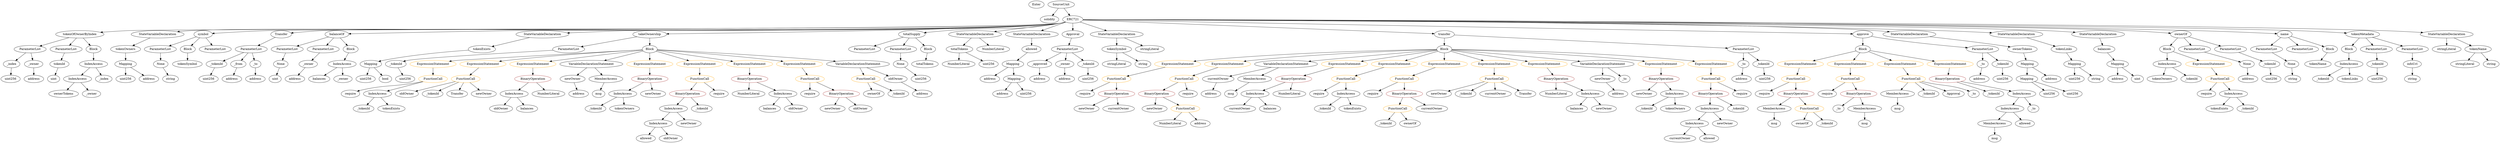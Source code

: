 strict digraph {
	graph [bb="0,0,10083,684"];
	node [label="\N"];
	Enter	[height=0.5,
		pos="4242.6,666",
		width=0.83628];
	IndexAccess_Unnamed_18	[color=black,
		height=0.5,
		label=IndexAccess,
		pos="346.59,306",
		width=1.6402];
	Identifier_ownerTokens	[color=black,
		height=0.5,
		label=ownerTokens,
		pos="287.59,234",
		width=1.7095];
	IndexAccess_Unnamed_18 -> Identifier_ownerTokens	[pos="e,301.74,251.79 332.31,288.05 325.35,279.8 316.84,269.7 309.12,260.54"];
	Identifier__owner_1	[color=black,
		height=0.5,
		label=_owner,
		pos="405.59,234",
		width=1.0719];
	IndexAccess_Unnamed_18 -> Identifier__owner_1	[pos="e,391.85,251.31 360.87,288.05 368.01,279.59 376.77,269.19 384.65,259.84"];
	IndexAccess_Unnamed_10	[color=black,
		height=0.5,
		label=IndexAccess,
		pos="2123.6,234",
		width=1.6402];
	Identifier_oldOwner_3	[color=black,
		height=0.5,
		label=oldOwner,
		pos="2069.6,162",
		width=1.3214];
	IndexAccess_Unnamed_10 -> Identifier_oldOwner_3	[pos="e,2082.5,179.79 2110.5,216.05 2104.2,207.89 2096.5,197.91 2089.5,188.82"];
	Identifier_balances_2	[color=black,
		height=0.5,
		label=balances,
		pos="2177.6,162",
		width=1.1828];
	IndexAccess_Unnamed_10 -> Identifier_balances_2	[pos="e,2165,179.31 2136.7,216.05 2143.1,207.68 2151.1,197.4 2158.2,188.13"];
	ElementaryTypeName_address_2	[color=black,
		height=0.5,
		label=address,
		pos="4038.6,306",
		width=1.0996];
	ExpressionStatement_Unnamed_5	[color=orange,
		height=0.5,
		label=ExpressionStatement,
		pos="1855.6,378",
		width=2.458];
	FunctionCall_Unnamed_5	[color=orange,
		height=0.5,
		label=FunctionCall,
		pos="1858.6,306",
		width=1.6125];
	ExpressionStatement_Unnamed_5 -> FunctionCall_Unnamed_5	[pos="e,1857.9,324.1 1856.3,359.7 1856.6,352.41 1857,343.73 1857.4,335.54"];
	Identifier_require_3	[color=black,
		height=0.5,
		label=require,
		pos="1432.6,234",
		width=1.0026];
	FunctionCall_Unnamed_5 -> Identifier_require_3	[pos="e,1459.4,246.35 1816.2,293.34 1808.1,291.36 1799.6,289.47 1791.6,288 1653.4,262.67 1614.1,285.07 1477.6,252 1475.2,251.41 1472.7,\
250.72 1470.2,249.97"];
	IndexAccess_Unnamed_5	[color=black,
		height=0.5,
		label=IndexAccess,
		pos="1545.6,234",
		width=1.6402];
	FunctionCall_Unnamed_5 -> IndexAccess_Unnamed_5	[pos="e,1589.8,246.36 1815.4,293.71 1807.5,291.74 1799.3,289.76 1791.6,288 1712.9,270.07 1692.3,269.79 1613.6,252 1609.4,251.05 1605,250.03 \
1600.6,248.99"];
	Identifier_oldOwner_4	[color=black,
		height=0.5,
		label=oldOwner,
		pos="1670.6,234",
		width=1.3214];
	Identifier__tokenId_3	[color=black,
		height=0.5,
		label=_tokenId,
		pos="8082.6,234",
		width=1.2244];
	ExpressionStatement_Unnamed_11	[color=orange,
		height=0.5,
		label=ExpressionStatement,
		pos="2050.6,378",
		width=2.458];
	FunctionCall_Unnamed_9	[color=orange,
		height=0.5,
		label=FunctionCall,
		pos="1992.6,306",
		width=1.6125];
	ExpressionStatement_Unnamed_11 -> FunctionCall_Unnamed_9	[pos="e,2006.5,323.79 2036.6,360.05 2029.7,351.8 2021.3,341.7 2013.8,332.54"];
	IndexAccess_Unnamed_6	[color=black,
		height=0.5,
		label=IndexAccess,
		pos="2781.6,162",
		width=1.6402];
	IndexAccess_Unnamed_7	[color=black,
		height=0.5,
		label=IndexAccess,
		pos="2717.6,90",
		width=1.6402];
	IndexAccess_Unnamed_6 -> IndexAccess_Unnamed_7	[pos="e,2732.6,107.47 2766.4,144.41 2758.6,135.87 2748.9,125.28 2740.3,115.79"];
	Identifier_newOwner_1	[color=black,
		height=0.5,
		label=newOwner,
		pos="2845.6,90",
		width=1.4046];
	IndexAccess_Unnamed_6 -> Identifier_newOwner_1	[pos="e,2830.5,107.47 2796.8,144.41 2804.6,135.87 2814.3,125.28 2822.9,115.79"];
	NumberLiteral_Unnamed	[color=black,
		height=0.5,
		label=NumberLiteral,
		pos="3915.6,378",
		width=1.765];
	ElementaryTypeName_address_6	[color=black,
		height=0.5,
		label=address,
		pos="9086.6,306",
		width=1.0996];
	Identifier__tokenId_9	[color=black,
		height=0.5,
		label=_tokenId,
		pos="1780.6,234",
		width=1.2244];
	FunctionDefinition_tokenOfOwnerByIndex	[color=black,
		height=0.5,
		label=tokenOfOwnerByIndex,
		pos="322.59,522",
		width=2.7075];
	ParameterList_Unnamed_13	[color=black,
		height=0.5,
		label=ParameterList,
		pos="125.59,450",
		width=1.7095];
	FunctionDefinition_tokenOfOwnerByIndex -> ParameterList_Unnamed_13	[pos="e,163.54,464.49 278.87,505.46 247.81,494.43 206.09,479.6 174.02,468.21"];
	ParameterList_Unnamed_14	[color=black,
		height=0.5,
		label=ParameterList,
		pos="266.59,450",
		width=1.7095];
	FunctionDefinition_tokenOfOwnerByIndex -> ParameterList_Unnamed_14	[pos="e,279.89,467.62 308.75,503.7 302.21,495.52 294.27,485.6 287.06,476.58"];
	Block_Unnamed_8	[color=black,
		height=0.5,
		label=Block,
		pos="378.59,450",
		width=0.90558];
	FunctionDefinition_tokenOfOwnerByIndex -> Block_Unnamed_8	[pos="e,366.05,466.67 336.43,503.7 343.24,495.19 351.55,484.8 358.99,475.5"];
	FunctionCall_Unnamed_17	[color=orange,
		height=0.5,
		label=FunctionCall,
		pos="6021.6,306",
		width=1.6125];
	Identifier_newOwner_9	[color=black,
		height=0.5,
		label=newOwner,
		pos="5784.6,234",
		width=1.4046];
	FunctionCall_Unnamed_17 -> Identifier_newOwner_9	[pos="e,5822.8,246.27 5980.6,292.89 5939.8,280.83 5877.1,262.31 5833.6,249.48"];
	Identifier__tokenId_14	[color=black,
		height=0.5,
		label=_tokenId,
		pos="5897.6,234",
		width=1.2244];
	FunctionCall_Unnamed_17 -> Identifier__tokenId_14	[pos="e,5922.6,249.14 5994.4,289.64 5976.2,279.36 5952,265.73 5932.4,254.66"];
	Identifier_currentOwner_4	[color=black,
		height=0.5,
		label=currentOwner,
		pos="6021.6,234",
		width=1.7095];
	FunctionCall_Unnamed_17 -> Identifier_currentOwner_4	[pos="e,6021.6,252.1 6021.6,287.7 6021.6,280.41 6021.6,271.73 6021.6,263.54"];
	Identifier_Transfer_1	[color=black,
		height=0.5,
		label=Transfer,
		pos="6143.6,234",
		width=1.1689];
	FunctionCall_Unnamed_17 -> Identifier_Transfer_1	[pos="e,6119.4,248.9 6048.4,289.64 6066.3,279.34 6090.1,265.68 6109.4,254.59"];
	PragmaDirective_solidity	[color=black,
		height=0.5,
		label=solidity,
		pos="4294.6,594",
		width=1.0442];
	Parameter__index	[color=black,
		height=0.5,
		label=_index,
		pos="38.591,378",
		width=0.98875];
	ParameterList_Unnamed_13 -> Parameter__index	[pos="e,56.882,393.72 105.41,432.76 93.618,423.27 78.576,411.17 65.751,400.85"];
	Parameter__owner_1	[color=black,
		height=0.5,
		label=_owner,
		pos="131.59,378",
		width=1.0719];
	ParameterList_Unnamed_13 -> Parameter__owner_1	[pos="e,130.12,396.1 127.07,431.7 127.7,424.41 128.44,415.73 129.15,407.54"];
	ElementaryTypeName_uint256_12	[color=black,
		height=0.5,
		label=uint256,
		pos="37.591,306",
		width=1.0442];
	Parameter__index -> ElementaryTypeName_uint256_12	[pos="e,37.835,324.1 38.344,359.7 38.24,352.41 38.116,343.73 37.999,335.54"];
	BinaryOperation_Unnamed_10	[color=brown,
		height=0.5,
		label=BinaryOperation,
		pos="4624.6,234",
		width=1.9867];
	Identifier_newOwner_5	[color=black,
		height=0.5,
		label=newOwner,
		pos="4616.6,162",
		width=1.4046];
	BinaryOperation_Unnamed_10 -> Identifier_newOwner_5	[pos="e,4618.5,180.1 4622.6,215.7 4621.8,208.41 4620.8,199.73 4619.9,191.54"];
	FunctionCall_Unnamed_15	[color=orange,
		height=0.5,
		label=FunctionCall,
		pos="4743.6,162",
		width=1.6125];
	BinaryOperation_Unnamed_10 -> FunctionCall_Unnamed_15	[pos="e,4717.2,178.5 4651.9,216.94 4668.4,207.25 4689.6,194.78 4707.4,184.27"];
	FunctionCall_Unnamed_7	[color=orange,
		height=0.5,
		label=FunctionCall,
		pos="3340.6,306",
		width=1.6125];
	Identifier_require_4	[color=black,
		height=0.5,
		label=require,
		pos="3340.6,234",
		width=1.0026];
	FunctionCall_Unnamed_7 -> Identifier_require_4	[pos="e,3340.6,252.1 3340.6,287.7 3340.6,280.41 3340.6,271.73 3340.6,263.54"];
	BinaryOperation_Unnamed_3	[color=brown,
		height=0.5,
		label=BinaryOperation,
		pos="3466.6,234",
		width=1.9867];
	FunctionCall_Unnamed_7 -> BinaryOperation_Unnamed_3	[pos="e,3438,250.89 3367.9,289.81 3385.5,280.06 3408.5,267.26 3427.9,256.48"];
	Identifier_msg_5	[color=black,
		height=0.5,
		label=msg,
		pos="4929.6,234",
		width=0.75];
	Identifier__index	[color=black,
		height=0.5,
		label=_index,
		pos="459.59,306",
		width=0.98875];
	ParameterList_Unnamed_4	[color=black,
		height=0.5,
		label=ParameterList,
		pos="3535.6,450",
		width=1.7095];
	stringLiteral_Unnamed_2	[color=black,
		height=0.5,
		label=stringLiteral,
		pos="4571.6,378",
		width=1.5016];
	Mapping_Unnamed_3	[color=black,
		height=0.5,
		label=Mapping,
		pos="4133.6,378",
		width=1.2105];
	Mapping_Unnamed_3 -> ElementaryTypeName_address_2	[pos="e,4058.8,321.92 4113,361.81 4099.8,352.11 4082.5,339.39 4068,328.64"];
	Mapping_Unnamed_4	[color=black,
		height=0.5,
		label=Mapping,
		pos="4139.6,306",
		width=1.2105];
	Mapping_Unnamed_3 -> Mapping_Unnamed_4	[pos="e,4138.1,324.1 4135.1,359.7 4135.7,352.41 4136.4,343.73 4137.1,335.54"];
	BinaryOperation_Unnamed_6	[color=brown,
		height=0.5,
		label=BinaryOperation,
		pos="2697.6,306",
		width=1.9867];
	IndexAccess_Unnamed_9	[color=black,
		height=0.5,
		label=IndexAccess,
		pos="2574.6,234",
		width=1.6402];
	BinaryOperation_Unnamed_6 -> IndexAccess_Unnamed_9	[pos="e,2601.5,250.34 2669.7,289.12 2652.5,279.31 2630.2,266.63 2611.5,256"];
	Identifier_newOwner_2	[color=black,
		height=0.5,
		label=newOwner,
		pos="2702.6,234",
		width=1.4046];
	BinaryOperation_Unnamed_6 -> Identifier_newOwner_2	[pos="e,2701.4,252.1 2698.8,287.7 2699.3,280.41 2700,271.73 2700.6,263.54"];
	Identifier__tokenId_5	[color=black,
		height=0.5,
		label=_tokenId,
		pos="1487.6,162",
		width=1.2244];
	ElementaryTypeName_uint256_4	[color=black,
		height=0.5,
		label=uint256,
		pos="8318.6,234",
		width=1.0442];
	VariableDeclaration__approved	[color=black,
		height=0.5,
		label=_approved,
		pos="4246.6,378",
		width=1.4184];
	ElementaryTypeName_address_18	[color=black,
		height=0.5,
		label=address,
		pos="4246.6,306",
		width=1.0996];
	VariableDeclaration__approved -> ElementaryTypeName_address_18	[pos="e,4246.6,324.1 4246.6,359.7 4246.6,352.41 4246.6,343.73 4246.6,335.54"];
	Parameter__tokenId_2	[color=black,
		height=0.5,
		label=_tokenId,
		pos="1704.6,378",
		width=1.2244];
	ElementaryTypeName_uint256_10	[color=black,
		height=0.5,
		label=uint256,
		pos="1744.6,306",
		width=1.0442];
	Parameter__tokenId_2 -> ElementaryTypeName_uint256_10	[pos="e,1735,323.79 1714.3,360.05 1718.8,352.14 1724.3,342.54 1729.3,333.69"];
	Mapping_Unnamed_6	[color=black,
		height=0.5,
		label=Mapping,
		pos="8166.6,306",
		width=1.2105];
	Mapping_Unnamed_6 -> ElementaryTypeName_uint256_4	[pos="e,8292,247.23 8194.8,292 8219.4,280.69 8255.1,264.23 8281.9,251.9"];
	ElementaryTypeName_uint256_5	[color=black,
		height=0.5,
		label=uint256,
		pos="8411.6,234",
		width=1.0442];
	Mapping_Unnamed_6 -> ElementaryTypeName_uint256_5	[pos="e,8383.1,246.12 8199.5,293.83 8205.8,291.8 8212.4,289.77 8218.6,288 8283.3,269.54 8301.3,271.69 8365.6,252 8367.8,251.32 8370.1,\
250.59 8372.4,249.83"];
	StateVariableDeclaration_Unnamed_4	[color=black,
		height=0.5,
		label=StateVariableDeclaration,
		pos="675.59,522",
		width=2.8184];
	VariableDeclaration_tokenOwners	[color=black,
		height=0.5,
		label=tokenOwners,
		pos="572.59,450",
		width=1.6679];
	StateVariableDeclaration_Unnamed_4 -> VariableDeclaration_tokenOwners	[pos="e,596,466.91 650.92,504.23 637.25,494.94 620.08,483.28 605.3,473.23"];
	Identifier_Transfer	[color=black,
		height=0.5,
		label=Transfer,
		pos="1884.6,234",
		width=1.1689];
	Identifier__tokenId_13	[color=black,
		height=0.5,
		label=_tokenId,
		pos="6642.6,162",
		width=1.2244];
	VariableDeclaration__tokenId	[color=black,
		height=0.5,
		label=_tokenId,
		pos="943.59,378",
		width=1.2244];
	ElementaryTypeName_uint256_14	[color=black,
		height=0.5,
		label=uint256,
		pos="923.59,306",
		width=1.0442];
	VariableDeclaration__tokenId -> ElementaryTypeName_uint256_14	[pos="e,928.48,324.1 938.65,359.7 936.52,352.24 933.97,343.32 931.58,334.97"];
	ParameterList_Unnamed_5	[color=black,
		height=0.5,
		label=ParameterList,
		pos="3676.6,450",
		width=1.7095];
	Parameter_None_2	[color=black,
		height=0.5,
		label=None,
		pos="3676.6,378",
		width=0.85014];
	ParameterList_Unnamed_5 -> Parameter_None_2	[pos="e,3676.6,396.1 3676.6,431.7 3676.6,424.41 3676.6,415.73 3676.6,407.54"];
	IndexAccess_Unnamed_12	[color=black,
		height=0.5,
		label=IndexAccess,
		pos="6904.6,162",
		width=1.6402];
	IndexAccess_Unnamed_13	[color=black,
		height=0.5,
		label=IndexAccess,
		pos="6840.6,90",
		width=1.6402];
	IndexAccess_Unnamed_12 -> IndexAccess_Unnamed_13	[pos="e,6855.6,107.47 6889.4,144.41 6881.6,135.87 6871.9,125.28 6863.3,115.79"];
	Identifier_newOwner_6	[color=black,
		height=0.5,
		label=newOwner,
		pos="6968.6,90",
		width=1.4046];
	IndexAccess_Unnamed_12 -> Identifier_newOwner_6	[pos="e,6953.5,107.47 6919.8,144.41 6927.6,135.87 6937.3,125.28 6945.9,115.79"];
	FunctionDefinition_symbol	[color=black,
		height=0.5,
		label=symbol,
		pos="880.59,522",
		width=1.0581];
	ParameterList_Unnamed_3	[color=black,
		height=0.5,
		label=ParameterList,
		pos="712.59,450",
		width=1.7095];
	FunctionDefinition_symbol -> ParameterList_Unnamed_3	[pos="e,747.07,465.36 852.85,509.44 826.92,498.64 787.76,482.32 757.4,469.67"];
	Block_Unnamed_1	[color=black,
		height=0.5,
		label=Block,
		pos="824.59,450",
		width=0.90558];
	FunctionDefinition_symbol -> Block_Unnamed_1	[pos="e,837.12,466.67 867.6,504.76 860.65,496.07 851.94,485.19 844.18,475.49"];
	ParameterList_Unnamed_2	[color=black,
		height=0.5,
		label=ParameterList,
		pos="936.59,450",
		width=1.7095];
	FunctionDefinition_symbol -> ParameterList_Unnamed_2	[pos="e,923.28,467.63 893.58,504.76 900.27,496.4 908.58,486.02 916.11,476.61"];
	Parameter__owner	[color=black,
		height=0.5,
		label=_owner,
		pos="1324.6,378",
		width=1.0719];
	ElementaryTypeName_address_5	[color=black,
		height=0.5,
		label=address,
		pos="1285.6,306",
		width=1.0996];
	Parameter__owner -> ElementaryTypeName_address_5	[pos="e,1294.9,323.79 1315.2,360.05 1310.7,352.14 1305.4,342.54 1300.5,333.69"];
	FunctionCall_Unnamed_6	[color=orange,
		height=0.5,
		label=FunctionCall,
		pos="3554.6,306",
		width=1.6125];
	Identifier_ownerOf_1	[color=black,
		height=0.5,
		label=ownerOf,
		pos="3599.6,234",
		width=1.2105];
	FunctionCall_Unnamed_6 -> Identifier_ownerOf_1	[pos="e,3588.8,251.79 3565.5,288.05 3570.6,280.06 3576.9,270.33 3582.6,261.4"];
	Identifier__tokenId_6	[color=black,
		height=0.5,
		label=_tokenId,
		pos="3705.6,234",
		width=1.2244];
	FunctionCall_Unnamed_6 -> Identifier__tokenId_6	[pos="e,3677.1,248.19 3585.9,290.5 3609.4,279.6 3641.7,264.61 3666.9,252.95"];
	ExpressionStatement_Unnamed_10	[color=orange,
		height=0.5,
		label=ExpressionStatement,
		pos="2245.6,378",
		width=2.458];
	BinaryOperation_Unnamed_7	[color=brown,
		height=0.5,
		label=BinaryOperation,
		pos="2245.6,306",
		width=1.9867];
	ExpressionStatement_Unnamed_10 -> BinaryOperation_Unnamed_7	[pos="e,2245.6,324.1 2245.6,359.7 2245.6,352.41 2245.6,343.73 2245.6,335.54"];
	Identifier_require_1	[color=black,
		height=0.5,
		label=require,
		pos="7126.6,234",
		width=1.0026];
	Identifier_tokenOwners	[color=black,
		height=0.5,
		label=tokenOwners,
		pos="8728.6,306",
		width=1.6679];
	VariableDeclaration__from	[color=black,
		height=0.5,
		label=_from,
		pos="1039.6,378",
		width=0.93331];
	ElementaryTypeName_address_15	[color=black,
		height=0.5,
		label=address,
		pos="1018.6,306",
		width=1.0996];
	VariableDeclaration__from -> ElementaryTypeName_address_15	[pos="e,1023.8,324.28 1034.5,360.05 1032.3,352.6 1029.6,343.64 1027.1,335.22"];
	Block_Unnamed_7	[color=black,
		height=0.5,
		label=Block,
		pos="5849.6,450",
		width=0.90558];
	ExpressionStatement_Unnamed_14	[color=orange,
		height=0.5,
		label=ExpressionStatement,
		pos="4812.6,378",
		width=2.458];
	Block_Unnamed_7 -> ExpressionStatement_Unnamed_14	[pos="e,4875.4,391.01 5816.6,448.51 5695.5,446.44 5263.8,436.47 4910.6,396 4902.8,395.11 4894.8,394.01 4886.7,392.79"];
	ExpressionStatement_Unnamed_15	[color=orange,
		height=0.5,
		label=ExpressionStatement,
		pos="5007.6,378",
		width=2.458];
	Block_Unnamed_7 -> ExpressionStatement_Unnamed_15	[pos="e,5071,390.95 5816.8,447.84 5712.6,443.92 5379.4,429.41 5105.6,396 5098,395.07 5090,393.95 5082.1,392.73"];
	VariableDeclarationStatement_Unnamed_2	[color=black,
		height=0.5,
		label=VariableDeclarationStatement,
		pos="5233.6,378",
		width=3.3174];
	Block_Unnamed_7 -> VariableDeclarationStatement_Unnamed_2	[pos="e,5320.3,390.7 5817.7,445.78 5739.8,437.86 5534,416.62 5362.6,396 5352.5,394.79 5342.1,393.49 5331.6,392.15"];
	ExpressionStatement_Unnamed_17	[color=orange,
		height=0.5,
		label=ExpressionStatement,
		pos="5459.6,378",
		width=2.458];
	Block_Unnamed_7 -> ExpressionStatement_Unnamed_17	[pos="e,5524.3,390.61 5818.7,443.45 5758,432.56 5621.7,408.1 5535.6,392.64"];
	ExpressionStatement_Unnamed_12	[color=orange,
		height=0.5,
		label=ExpressionStatement,
		pos="5654.6,378",
		width=2.458];
	Block_Unnamed_7 -> ExpressionStatement_Unnamed_12	[pos="e,5697,394.24 5822.9,439.41 5793.4,428.81 5745,411.47 5707.7,398.08"];
	ExpressionStatement_Unnamed_13	[color=orange,
		height=0.5,
		label=ExpressionStatement,
		pos="5849.6,378",
		width=2.458];
	Block_Unnamed_7 -> ExpressionStatement_Unnamed_13	[pos="e,5849.6,396.1 5849.6,431.7 5849.6,424.41 5849.6,415.73 5849.6,407.54"];
	ExpressionStatement_Unnamed_20	[color=orange,
		height=0.5,
		label=ExpressionStatement,
		pos="6044.6,378",
		width=2.458];
	Block_Unnamed_7 -> ExpressionStatement_Unnamed_20	[pos="e,6002.1,394.24 5876.3,439.41 5905.8,428.81 5954.1,411.47 5991.4,398.08"];
	ExpressionStatement_Unnamed_19	[color=orange,
		height=0.5,
		label=ExpressionStatement,
		pos="6239.6,378",
		width=2.458];
	Block_Unnamed_7 -> ExpressionStatement_Unnamed_19	[pos="e,6174.9,390.61 5880.5,443.45 5941.2,432.56 6077.5,408.1 6163.6,392.64"];
	VariableDeclarationStatement_Unnamed_3	[color=black,
		height=0.5,
		label=VariableDeclarationStatement,
		pos="6465.6,378",
		width=3.3174];
	Block_Unnamed_7 -> VariableDeclarationStatement_Unnamed_3	[pos="e,6378.9,390.7 5881.5,445.78 5959.4,437.86 6165.2,416.62 6336.6,396 6346.6,394.79 6357.1,393.49 6367.6,392.15"];
	ExpressionStatement_Unnamed_18	[color=orange,
		height=0.5,
		label=ExpressionStatement,
		pos="6691.6,378",
		width=2.458];
	Block_Unnamed_7 -> ExpressionStatement_Unnamed_18	[pos="e,6628.2,390.95 5882.3,447.84 5986.6,443.92 6319.8,429.41 6593.6,396 6601.2,395.07 6609.2,393.95 6617.1,392.73"];
	ExpressionStatement_Unnamed_16	[color=orange,
		height=0.5,
		label=ExpressionStatement,
		pos="6886.6,378",
		width=2.458];
	Block_Unnamed_7 -> ExpressionStatement_Unnamed_16	[pos="e,6823.7,391.01 5882.6,448.51 6003.7,446.44 6435.4,436.47 6788.6,396 6796.3,395.11 6804.4,394.01 6812.5,392.79"];
	Identifier_msg_4	[color=black,
		height=0.5,
		label=msg,
		pos="2470.6,234",
		width=0.75];
	Mapping_Unnamed_5	[color=black,
		height=0.5,
		label=Mapping,
		pos="8172.6,378",
		width=1.2105];
	Mapping_Unnamed_5 -> Mapping_Unnamed_6	[pos="e,8168.1,324.1 8171.1,359.7 8170.5,352.41 8169.7,343.73 8169,335.54"];
	ElementaryTypeName_address_4	[color=black,
		height=0.5,
		label=address,
		pos="8267.6,306",
		width=1.0996];
	Mapping_Unnamed_5 -> ElementaryTypeName_address_4	[pos="e,8247.3,321.92 8193.2,361.81 8206.4,352.11 8223.6,339.39 8238.2,328.64"];
	Identifier_balances_4	[color=black,
		height=0.5,
		label=balances,
		pos="6353.6,162",
		width=1.1828];
	FunctionCall_Unnamed_11	[color=orange,
		height=0.5,
		label=FunctionCall,
		pos="5644.6,306",
		width=1.6125];
	Identifier_require_7	[color=black,
		height=0.5,
		label=require,
		pos="5518.6,234",
		width=1.0026];
	FunctionCall_Unnamed_11 -> Identifier_require_7	[pos="e,5542.1,248.04 5617.3,289.81 5598.1,279.15 5572.3,264.83 5551.9,253.5"];
	BinaryOperation_Unnamed_8	[color=brown,
		height=0.5,
		label=BinaryOperation,
		pos="5644.6,234",
		width=1.9867];
	FunctionCall_Unnamed_11 -> BinaryOperation_Unnamed_8	[pos="e,5644.6,252.1 5644.6,287.7 5644.6,280.41 5644.6,271.73 5644.6,263.54"];
	BinaryOperation_Unnamed_14	[color=brown,
		height=0.5,
		label=BinaryOperation,
		pos="6267.6,306",
		width=1.9867];
	NumberLiteral_Unnamed_6	[color=black,
		height=0.5,
		label=NumberLiteral,
		pos="6267.6,234",
		width=1.765];
	BinaryOperation_Unnamed_14 -> NumberLiteral_Unnamed_6	[pos="e,6267.6,252.1 6267.6,287.7 6267.6,280.41 6267.6,271.73 6267.6,263.54"];
	IndexAccess_Unnamed_16	[color=black,
		height=0.5,
		label=IndexAccess,
		pos="6408.6,234",
		width=1.6402];
	BinaryOperation_Unnamed_14 -> IndexAccess_Unnamed_16	[pos="e,6378.8,249.77 6298.9,289.46 6319.5,279.24 6346.6,265.77 6368.7,254.78"];
	VariableDeclaration_totalTokens	[color=black,
		height=0.5,
		label=totalTokens,
		pos="3958.6,450",
		width=1.5155];
	VariableDeclaration_totalTokens -> NumberLiteral_Unnamed	[pos="e,3925.9,395.79 3948.2,432.05 3943.3,424.06 3937.3,414.33 3931.8,405.4"];
	ElementaryTypeName_uint256	[color=black,
		height=0.5,
		label=uint256,
		pos="4034.6,378",
		width=1.0442];
	VariableDeclaration_totalTokens -> ElementaryTypeName_uint256	[pos="e,4017.8,394.43 3976.2,432.76 3986.1,423.65 3998.6,412.13 4009.5,402.09"];
	NumberLiteral_Unnamed_4	[color=black,
		height=0.5,
		label=NumberLiteral,
		pos="4682.6,90",
		width=1.765];
	ParameterList_Unnamed_11	[color=black,
		height=0.5,
		label=ParameterList,
		pos="2372.6,450",
		width=1.7095];
	ParameterList_Unnamed_11 -> Parameter__tokenId_2	[pos="e,1737.1,390.5 2311,448.12 2199.6,445.56 1958,435.5 1758.6,396 1755.2,395.32 1751.7,394.51 1748.2,393.61"];
	ParameterList_Unnamed_7	[color=black,
		height=0.5,
		label=ParameterList,
		pos="1218.6,450",
		width=1.7095];
	Parameter_None_3	[color=black,
		height=0.5,
		label=None,
		pos="1206.6,378",
		width=0.85014];
	ParameterList_Unnamed_7 -> Parameter_None_3	[pos="e,1209.5,396.1 1215.6,431.7 1214.4,424.32 1212.9,415.52 1211.4,407.25"];
	VariableDeclaration_tokenSymbol	[color=black,
		height=0.5,
		label=tokenSymbol,
		pos="4571.6,450",
		width=1.6679];
	VariableDeclaration_tokenSymbol -> stringLiteral_Unnamed_2	[pos="e,4571.6,396.1 4571.6,431.7 4571.6,424.41 4571.6,415.73 4571.6,407.54"];
	ElementaryTypeName_string_1	[color=black,
		height=0.5,
		label=string,
		pos="4674.6,378",
		width=0.864];
	VariableDeclaration_tokenSymbol -> ElementaryTypeName_string_1	[pos="e,4655.1,392.24 4595,433.12 4610,422.89 4629.7,409.53 4645.7,398.65"];
	Parameter__to_1	[color=black,
		height=0.5,
		label=_to,
		pos="7019.6,378",
		width=0.75];
	ElementaryTypeName_address_10	[color=black,
		height=0.5,
		label=address,
		pos="7019.6,306",
		width=1.0996];
	Parameter__to_1 -> ElementaryTypeName_address_10	[pos="e,7019.6,324.1 7019.6,359.7 7019.6,352.41 7019.6,343.73 7019.6,335.54"];
	Identifier_newOwner_7	[color=black,
		height=0.5,
		label=newOwner,
		pos="6633.6,234",
		width=1.4046];
	Parameter_None_1	[color=black,
		height=0.5,
		label=None,
		pos="712.59,378",
		width=0.85014];
	ParameterList_Unnamed_3 -> Parameter_None_1	[pos="e,712.59,396.1 712.59,431.7 712.59,424.41 712.59,415.73 712.59,407.54"];
	ElementaryTypeName_uint256_11	[color=black,
		height=0.5,
		label=uint256,
		pos="7114.6,306",
		width=1.0442];
	Identifier__tokenId_10	[color=black,
		height=0.5,
		label=_tokenId,
		pos="5316.6,162",
		width=1.2244];
	IndexAccess_Unnamed_4	[color=black,
		height=0.5,
		label=IndexAccess,
		pos="8151.6,162",
		width=1.6402];
	MemberAccess_Unnamed_2	[color=black,
		height=0.5,
		label=MemberAccess,
		pos="8088.6,90",
		width=1.9174];
	IndexAccess_Unnamed_4 -> MemberAccess_Unnamed_2	[pos="e,8103.9,107.96 8136.7,144.41 8129.2,136.08 8119.9,125.8 8111.5,116.49"];
	Identifier_allowed	[color=black,
		height=0.5,
		label=allowed,
		pos="8214.6,90",
		width=1.0858];
	IndexAccess_Unnamed_4 -> Identifier_allowed	[pos="e,8200.2,106.99 8166.5,144.41 8174.3,135.74 8184,124.97 8192.7,115.38"];
	ContractDefinition_ERC721	[color=black,
		height=0.5,
		label=ERC721,
		pos="4392.6,594",
		width=1.1828];
	ContractDefinition_ERC721 -> FunctionDefinition_tokenOfOwnerByIndex	[pos="e,409.69,530.37 4362,581.08 4355.3,578.99 4348.3,577.12 4341.6,576 4134.7,541.41 775.21,548.32 565.59,540 517.97,538.11 465.19,534.59 \
421.02,531.24"];
	ContractDefinition_ERC721 -> StateVariableDeclaration_Unnamed_4	[pos="e,756.25,533.2 4362,581.08 4355.3,578.99 4348.3,577.13 4341.6,576 3957.2,511.59 1222.7,562.88 833.59,540 812.13,538.74 789.1,536.67 \
767.44,534.4"];
	ContractDefinition_ERC721 -> FunctionDefinition_symbol	[pos="e,917.92,526.45 4362,581.09 4355.3,579 4348.3,577.13 4341.6,576 3987.7,516.55 1471.1,555.12 1112.6,540 1049.2,537.33 976.17,531.53 \
929.26,527.45"];
	EventDefinition_Transfer	[color=black,
		height=0.5,
		label=Transfer,
		pos="1163.6,522",
		width=1.1689];
	ContractDefinition_ERC721 -> EventDefinition_Transfer	[pos="e,1204,527.44 4362,581.09 4355.3,579 4348.3,577.13 4341.6,576 4014.6,520.91 1688.8,556.48 1357.6,540 1309.3,537.6 1254.4,532.57 \
1215.4,528.6"];
	FunctionDefinition_balanceOf	[color=black,
		height=0.5,
		label=balanceOf,
		pos="1415.6,522",
		width=1.3491];
	ContractDefinition_ERC721 -> FunctionDefinition_balanceOf	[pos="e,1463.9,524.47 4362,581.11 4355.3,579.02 4348.3,577.14 4341.6,576 4090.8,533.28 2306.9,545.39 2052.6,540 1840.3,535.5 1588.2,528.19 \
1475.4,524.81"];
	StateVariableDeclaration_Unnamed_5	[color=black,
		height=0.5,
		label=StateVariableDeclaration,
		pos="2162.6,522",
		width=2.8184];
	ContractDefinition_ERC721 -> StateVariableDeclaration_Unnamed_5	[pos="e,2260.4,527.07 4362,581.14 4355.3,579.04 4348.3,577.16 4341.6,576 4153.3,543.43 2813.6,545.53 2622.6,540 2502.6,536.53 2365,531.27 \
2271.8,527.53"];
	FunctionDefinition_takeOwnership	[color=black,
		height=0.5,
		label=takeOwnership,
		pos="2697.6,522",
		width=1.8343];
	ContractDefinition_ERC721 -> FunctionDefinition_takeOwnership	[pos="e,2763.7,524 4361.9,581.2 4355.3,579.1 4348.3,577.2 4341.6,576 4186.7,548.29 3079.8,529.01 2775.1,524.18"];
	FunctionDefinition_totalSupply	[color=black,
		height=0.5,
		label=totalSupply,
		pos="3732.6,522",
		width=1.4739];
	ContractDefinition_ERC721 -> FunctionDefinition_totalSupply	[pos="e,3782.4,528.46 4361.4,581.27 4354.9,579.22 4348.1,577.32 4341.6,576 4147.2,536.34 4094.2,558.23 3896.6,540 3862.6,536.86 3824.7,\
532.96 3793.9,529.68"];
	StateVariableDeclaration_Unnamed_2	[color=black,
		height=0.5,
		label=StateVariableDeclaration,
		pos="4006.6,522",
		width=2.8184];
	ContractDefinition_ERC721 -> StateVariableDeclaration_Unnamed_2	[pos="e,4081.4,534.52 4361,581.57 4354.6,579.52 4347.9,577.55 4341.6,576 4329.5,573.06 4188,550.99 4092.8,536.27"];
	StateVariableDeclaration_Unnamed_6	[color=black,
		height=0.5,
		label=StateVariableDeclaration,
		pos="4227.6,522",
		width=2.8184];
	ContractDefinition_ERC721 -> StateVariableDeclaration_Unnamed_6	[pos="e,4265.4,539.05 4363.5,580.65 4339.3,570.38 4304.3,555.56 4275.9,543.51"];
	EventDefinition_Approval	[color=black,
		height=0.5,
		label=Approval,
		pos="4392.6,522",
		width=1.266];
	ContractDefinition_ERC721 -> EventDefinition_Approval	[pos="e,4392.6,540.1 4392.6,575.7 4392.6,568.41 4392.6,559.73 4392.6,551.54"];
	StateVariableDeclaration_Unnamed_1	[color=black,
		height=0.5,
		label=StateVariableDeclaration,
		pos="4571.6,522",
		width=2.8184];
	ContractDefinition_ERC721 -> StateVariableDeclaration_Unnamed_1	[pos="e,4531,538.88 4423,581.13 4449.7,570.68 4489.1,555.27 4520.6,542.93"];
	FunctionDefinition_transfer	[color=black,
		height=0.5,
		label=transfer,
		pos="5849.6,522",
		width=1.0719];
	ContractDefinition_ERC721 -> FunctionDefinition_transfer	[pos="e,5811.2,524.84 4435,590.96 4645.2,580.87 5573.5,536.27 5799.7,525.4"];
	FunctionDefinition_approve	[color=black,
		height=0.5,
		label=approve,
		pos="7510.6,522",
		width=1.1412];
	ContractDefinition_ERC721 -> FunctionDefinition_approve	[pos="e,7469.4,523.93 4435.2,592.04 4777.7,584.35 7079.5,532.68 7458,524.18"];
	StateVariableDeclaration_Unnamed_7	[color=black,
		height=0.5,
		label=StateVariableDeclaration,
		pos="7700.6,522",
		width=2.8184];
	ContractDefinition_ERC721 -> StateVariableDeclaration_Unnamed_7	[pos="e,7623,533.88 4435.5,592.9 4765.9,592.02 6912.9,584.62 7560.6,540 7577.2,538.85 7594.9,537.12 7611.9,535.18"];
	StateVariableDeclaration_Unnamed_8	[color=black,
		height=0.5,
		label=StateVariableDeclaration,
		pos="8145.6,522",
		width=2.8184];
	ContractDefinition_ERC721 -> StateVariableDeclaration_Unnamed_8	[pos="e,8050.7,528.71 4435.5,592.91 4725.4,592.15 6426.3,585.84 7810.6,540 7887.2,537.46 7973.6,533.04 8039.5,529.34"];
	StateVariableDeclaration_Unnamed_3	[color=black,
		height=0.5,
		label=StateVariableDeclaration,
		pos="8478.6,522",
		width=2.8184];
	ContractDefinition_ERC721 -> StateVariableDeclaration_Unnamed_3	[pos="e,8389.7,531.06 4435.4,592.78 4804.6,590.85 7458.2,575.83 8255.6,540 8295.8,538.19 8340.1,535.06 8378.5,531.97"];
	FunctionDefinition_ownerOf	[color=black,
		height=0.5,
		label=ownerOf,
		pos="8813.6,522",
		width=1.2105];
	ContractDefinition_ERC721 -> FunctionDefinition_ownerOf	[pos="e,8771.3,526.99 4435.3,592.83 4821.9,591.26 7719.8,578.27 8588.6,540 8647.3,537.42 8714.4,532.03 8760,528"];
	FunctionDefinition_name	[color=black,
		height=0.5,
		label=name,
		pos="9222.6,522",
		width=0.83628];
	ContractDefinition_ERC721 -> FunctionDefinition_name	[pos="e,9192.6,524.8 4435.6,593.08 4773.3,593.57 7032.2,594.65 8866.6,540 8980.7,536.6 9115.1,529.28 9181.4,525.45"];
	FunctionDefinition_tokenMetadata	[color=black,
		height=0.5,
		label=tokenMetadata,
		pos="9543.6,522",
		width=1.8065];
	ContractDefinition_ERC721 -> FunctionDefinition_tokenMetadata	[pos="e,9481.2,527.65 4435.4,592.83 4855.5,591.09 8247.8,576.05 9261.6,540 9332.3,537.48 9412.9,532.4 9469.8,528.45"];
	StateVariableDeclaration_Unnamed	[color=black,
		height=0.5,
		label=StateVariableDeclaration,
		pos="9874.6,522",
		width=2.8184];
	ContractDefinition_ERC721 -> StateVariableDeclaration_Unnamed	[pos="e,9783.7,530.26 4435.4,592.9 4872.3,591.81 8527.2,581.56 9617.6,540 9668.6,538.06 9725.2,534.47 9772.2,531.09"];
	Parameter_tokenId	[color=black,
		height=0.5,
		label=tokenId,
		pos="249.59,378",
		width=1.0858];
	ParameterList_Unnamed_14 -> Parameter_tokenId	[pos="e,253.74,396.1 262.39,431.7 260.6,424.32 258.46,415.52 256.45,407.25"];
	Block_Unnamed_9	[color=black,
		height=0.5,
		label=Block,
		pos="9487.6,450",
		width=0.90558];
	IndexAccess_Unnamed_19	[color=black,
		height=0.5,
		label=IndexAccess,
		pos="9487.6,378",
		width=1.6402];
	Block_Unnamed_9 -> IndexAccess_Unnamed_19	[pos="e,9487.6,396.1 9487.6,431.7 9487.6,424.41 9487.6,415.73 9487.6,407.54"];
	FunctionCall_Unnamed_9 -> Identifier_oldOwner_4	[pos="e,1706.3,246.31 1949.4,293.59 1941.5,291.63 1933.3,289.68 1925.6,288 1838.2,268.99 1814.6,272.81 1727.6,252 1724.2,251.2 1720.8,\
250.31 1717.3,249.39"];
	FunctionCall_Unnamed_9 -> Identifier__tokenId_9	[pos="e,1814.2,246.08 1954.2,292.32 1917.8,280.31 1863.2,262.28 1825,249.65"];
	FunctionCall_Unnamed_9 -> Identifier_Transfer	[pos="e,1906.9,249.46 1968.4,289.29 1953,279.32 1932.9,266.3 1916.2,255.52"];
	Identifier_newOwner_3	[color=black,
		height=0.5,
		label=newOwner,
		pos="1995.6,234",
		width=1.4046];
	FunctionCall_Unnamed_9 -> Identifier_newOwner_3	[pos="e,1994.9,252.1 1993.3,287.7 1993.6,280.41 1994,271.73 1994.4,263.54"];
	stringLiteral_Unnamed_1	[color=black,
		height=0.5,
		label=stringLiteral,
		pos="9874.6,450",
		width=1.5016];
	ElementaryTypeName_uint256_7	[color=black,
		height=0.5,
		label=uint256,
		pos="3781.6,306",
		width=1.0442];
	Parameter_None_2 -> ElementaryTypeName_uint256_7	[pos="e,3760.5,321.07 3696.3,363.83 3711.8,353.54 3733.5,339.06 3751.2,327.28"];
	VariableDeclarationStatement_Unnamed_1	[color=black,
		height=0.5,
		label=VariableDeclarationStatement,
		pos="2471.6,378",
		width=3.3174];
	VariableDeclaration_newOwner	[color=black,
		height=0.5,
		label=newOwner,
		pos="2385.6,306",
		width=1.4046];
	VariableDeclarationStatement_Unnamed_1 -> VariableDeclaration_newOwner	[pos="e,2405,322.83 2450.8,360.05 2439.7,351.03 2425.9,339.79 2413.8,329.99"];
	MemberAccess_Unnamed_4	[color=black,
		height=0.5,
		label=MemberAccess,
		pos="2523.6,306",
		width=1.9174];
	VariableDeclarationStatement_Unnamed_1 -> MemberAccess_Unnamed_4	[pos="e,2510.9,324.1 2484.4,359.7 2490.4,351.73 2497.5,342.1 2504.1,333.26"];
	stringLiteral_Unnamed	[color=black,
		height=0.5,
		label=stringLiteral,
		pos="9948.6,378",
		width=1.5016];
	Identifier_require_2	[color=black,
		height=0.5,
		label=require,
		pos="7378.6,234",
		width=1.0026];
	ElementaryTypeName_address_16	[color=black,
		height=0.5,
		label=address,
		pos="1115.6,306",
		width=1.0996];
	ExpressionStatement_Unnamed_9	[color=orange,
		height=0.5,
		label=ExpressionStatement,
		pos="2697.6,378",
		width=2.458];
	ExpressionStatement_Unnamed_9 -> BinaryOperation_Unnamed_6	[pos="e,2697.6,324.1 2697.6,359.7 2697.6,352.41 2697.6,343.73 2697.6,335.54"];
	BinaryOperation_Unnamed	[color=brown,
		height=0.5,
		label=BinaryOperation,
		pos="7252.6,234",
		width=1.9867];
	MemberAccess_Unnamed	[color=black,
		height=0.5,
		label=MemberAccess,
		pos="7164.6,162",
		width=1.9174];
	BinaryOperation_Unnamed -> MemberAccess_Unnamed	[pos="e,7185.3,179.47 7231.7,216.41 7220.6,207.52 7206.6,196.41 7194.3,186.63"];
	FunctionCall_Unnamed_2	[color=orange,
		height=0.5,
		label=FunctionCall,
		pos="7309.6,162",
		width=1.6125];
	BinaryOperation_Unnamed -> FunctionCall_Unnamed_2	[pos="e,7295.9,179.79 7266.4,216.05 7273.1,207.8 7281.3,197.7 7288.8,188.54"];
	Identifier_require	[color=black,
		height=0.5,
		label=require,
		pos="8913.6,234",
		width=1.0026];
	IndexAccess_Unnamed_3	[color=black,
		height=0.5,
		label=IndexAccess,
		pos="8203.6,234",
		width=1.6402];
	IndexAccess_Unnamed_3 -> IndexAccess_Unnamed_4	[pos="e,8164.1,179.79 8191,216.05 8184.9,207.89 8177.5,197.91 8170.8,188.82"];
	Identifier__to_1	[color=black,
		height=0.5,
		label=_to,
		pos="8255.6,162",
		width=0.75];
	IndexAccess_Unnamed_3 -> Identifier__to_1	[pos="e,8244.2,178.36 8216.2,216.05 8222.6,207.44 8230.5,196.81 8237.5,187.33"];
	ElementaryTypeName_address_9	[color=black,
		height=0.5,
		label=address,
		pos="2385.6,234",
		width=1.0996];
	VariableDeclaration_newOwner -> ElementaryTypeName_address_9	[pos="e,2385.6,252.1 2385.6,287.7 2385.6,280.41 2385.6,271.73 2385.6,263.54"];
	ElementaryTypeName_uint256_2	[color=black,
		height=0.5,
		label=uint256,
		pos="1578.6,306",
		width=1.0442];
	Identifier_currentOwner_2	[color=black,
		height=0.5,
		label=currentOwner,
		pos="6781.6,18",
		width=1.7095];
	IndexAccess_Unnamed_13 -> Identifier_currentOwner_2	[pos="e,6795.7,35.789 6826.3,72.055 6819.4,63.801 6810.8,53.701 6803.1,44.538"];
	Identifier_allowed_2	[color=black,
		height=0.5,
		label=allowed,
		pos="6900.6,18",
		width=1.0858];
	IndexAccess_Unnamed_13 -> Identifier_allowed_2	[pos="e,6886.9,34.988 6854.8,72.411 6862.2,63.832 6871.3,53.191 6879.4,43.67"];
	ParameterList_Unnamed_17	[color=black,
		height=0.5,
		label=ParameterList,
		pos="1077.6,450",
		width=1.7095];
	EventDefinition_Transfer -> ParameterList_Unnamed_17	[pos="e,1097.8,467.47 1144.5,505.46 1133.4,496.39 1119.1,484.75 1106.5,474.57"];
	Identifier_msg_2	[color=black,
		height=0.5,
		label=msg,
		pos="8088.6,18",
		width=0.75];
	MemberAccess_Unnamed_2 -> Identifier_msg_2	[pos="e,8088.6,36.104 8088.6,71.697 8088.6,64.407 8088.6,55.726 8088.6,47.536"];
	Identifier_ownerOf	[color=black,
		height=0.5,
		label=ownerOf,
		pos="7281.6,90",
		width=1.2105];
	ElementaryTypeName_string_4	[color=black,
		height=0.5,
		label=string,
		pos="734.59,306",
		width=0.864];
	Parameter_None_1 -> ElementaryTypeName_string_4	[pos="e,729.31,323.79 717.92,360.05 720.32,352.4 723.23,343.16 725.93,334.56"];
	NumberLiteral_Unnamed_1	[color=black,
		height=0.5,
		label=NumberLiteral,
		pos="4094.6,450",
		width=1.765];
	Parameter_None_4	[color=black,
		height=0.5,
		label=None,
		pos="9066.6,378",
		width=0.85014];
	Parameter_None_4 -> ElementaryTypeName_address_6	[pos="e,9081.7,324.28 9071.4,360.05 9073.6,352.6 9076.1,343.64 9078.5,335.22"];
	Identifier_msg_3	[color=black,
		height=0.5,
		label=msg,
		pos="7663.6,162",
		width=0.75];
	ElementaryTypeName_bool	[color=black,
		height=0.5,
		label=bool,
		pos="1661.6,306",
		width=0.76697];
	Identifier__to	[color=black,
		height=0.5,
		label=_to,
		pos="7420.6,162",
		width=0.75];
	ParameterList_Unnamed_1	[color=black,
		height=0.5,
		label=ParameterList,
		pos="9151.6,450",
		width=1.7095];
	Parameter_None	[color=black,
		height=0.5,
		label=None,
		pos="9255.6,378",
		width=0.85014];
	ParameterList_Unnamed_1 -> Parameter_None	[pos="e,9236,392.17 9175.5,432.94 9190.6,422.71 9210.4,409.4 9226.5,398.55"];
	ExpressionStatement_Unnamed_1	[color=orange,
		height=0.5,
		label=ExpressionStatement,
		pos="7259.6,378",
		width=2.458];
	FunctionCall_Unnamed_1	[color=orange,
		height=0.5,
		label=FunctionCall,
		pos="7252.6,306",
		width=1.6125];
	ExpressionStatement_Unnamed_1 -> FunctionCall_Unnamed_1	[pos="e,7254.3,324.1 7257.9,359.7 7257.1,352.41 7256.3,343.73 7255.4,335.54"];
	VariableDeclaration_currentOwner	[color=black,
		height=0.5,
		label=currentOwner,
		pos="4877.6,306",
		width=1.7095];
	ElementaryTypeName_address_11	[color=black,
		height=0.5,
		label=address,
		pos="4844.6,234",
		width=1.0996];
	VariableDeclaration_currentOwner -> ElementaryTypeName_address_11	[pos="e,4852.7,252.1 4869.4,287.7 4865.8,280.07 4861.5,270.92 4857.5,262.4"];
	Identifier_tokenExists_1	[color=black,
		height=0.5,
		label=tokenExists,
		pos="1603.6,162",
		width=1.4877];
	FunctionCall_Unnamed	[color=orange,
		height=0.5,
		label=FunctionCall,
		pos="8970.6,306",
		width=1.6125];
	FunctionCall_Unnamed -> Identifier_require	[pos="e,8926.5,250.83 8956.8,288.05 8949.9,279.56 8941.4,269.11 8933.7,259.73"];
	IndexAccess_Unnamed_1	[color=black,
		height=0.5,
		label=IndexAccess,
		pos="9026.6,234",
		width=1.6402];
	FunctionCall_Unnamed -> IndexAccess_Unnamed_1	[pos="e,9013.2,251.79 8984.1,288.05 8990.8,279.8 8998.8,269.7 9006.2,260.54"];
	FunctionCall_Unnamed_3	[color=orange,
		height=0.5,
		label=FunctionCall,
		pos="7454.6,306",
		width=1.6125];
	FunctionCall_Unnamed_3 -> Identifier_require_2	[pos="e,7395.2,250.27 7436.6,288.41 7426.7,279.29 7414.2,267.83 7403.4,257.87"];
	BinaryOperation_Unnamed_1	[color=brown,
		height=0.5,
		label=BinaryOperation,
		pos="7504.6,234",
		width=1.9867];
	FunctionCall_Unnamed_3 -> BinaryOperation_Unnamed_1	[pos="e,7492.6,251.79 7466.7,288.05 7472.5,279.97 7479.5,270.12 7485.9,261.11"];
	BinaryOperation_Unnamed_12	[color=brown,
		height=0.5,
		label=BinaryOperation,
		pos="5185.6,306",
		width=1.9867];
	IndexAccess_Unnamed_14	[color=black,
		height=0.5,
		label=IndexAccess,
		pos="5033.6,234",
		width=1.6402];
	BinaryOperation_Unnamed_12 -> IndexAccess_Unnamed_14	[pos="e,5065.3,249.61 5152.2,289.64 5129.7,279.26 5099.8,265.48 5075.6,254.35"];
	NumberLiteral_Unnamed_5	[color=black,
		height=0.5,
		label=NumberLiteral,
		pos="5174.6,234",
		width=1.765];
	BinaryOperation_Unnamed_12 -> NumberLiteral_Unnamed_5	[pos="e,5177.3,252.1 5182.9,287.7 5181.7,280.32 5180.3,271.52 5179,263.25"];
	FunctionCall_Unnamed_13	[color=orange,
		height=0.5,
		label=FunctionCall,
		pos="4566.6,306",
		width=1.6125];
	ExpressionStatement_Unnamed_14 -> FunctionCall_Unnamed_13	[pos="e,4608.4,318.9 4762.5,362.75 4720.9,350.9 4661.7,334.08 4619.4,322.02"];
	ExpressionStatement_Unnamed_2	[color=orange,
		height=0.5,
		label=ExpressionStatement,
		pos="7454.6,378",
		width=2.458];
	ExpressionStatement_Unnamed_2 -> FunctionCall_Unnamed_3	[pos="e,7454.6,324.1 7454.6,359.7 7454.6,352.41 7454.6,343.73 7454.6,335.54"];
	FunctionCall_Unnamed_14	[color=orange,
		height=0.5,
		label=FunctionCall,
		pos="4739.6,306",
		width=1.6125];
	ExpressionStatement_Unnamed_15 -> FunctionCall_Unnamed_14	[pos="e,4782.7,318.26 4954.6,363.17 4908,351 4840.5,333.35 4793.6,321.1"];
	Identifier_newOwner	[color=black,
		height=0.5,
		label=newOwner,
		pos="3408.6,162",
		width=1.4046];
	MemberAccess_Unnamed_3	[color=black,
		height=0.5,
		label=MemberAccess,
		pos="7663.6,234",
		width=1.9174];
	MemberAccess_Unnamed_3 -> Identifier_msg_3	[pos="e,7663.6,180.1 7663.6,215.7 7663.6,208.41 7663.6,199.73 7663.6,191.54"];
	Identifier_msg_1	[color=black,
		height=0.5,
		label=msg,
		pos="7534.6,90",
		width=0.75];
	ElementaryTypeName_uint_2	[color=black,
		height=0.5,
		label=uint,
		pos="242.59,306",
		width=0.75];
	Identifier__tokenId_8	[color=black,
		height=0.5,
		label=_tokenId,
		pos="2457.6,162",
		width=1.2244];
	IndexAccess_Unnamed_9 -> Identifier__tokenId_8	[pos="e,2481.5,177.3 2548.6,217.46 2531.7,207.34 2509.4,194.02 2491.2,183.09"];
	Identifier_tokenOwners_1	[color=black,
		height=0.5,
		label=tokenOwners,
		pos="2579.6,162",
		width=1.6679];
	IndexAccess_Unnamed_9 -> Identifier_tokenOwners_1	[pos="e,2578.4,180.1 2575.8,215.7 2576.3,208.41 2577,199.73 2577.6,191.54"];
	Mapping_Unnamed_1	[color=black,
		height=0.5,
		label=Mapping,
		pos="572.59,378",
		width=1.2105];
	VariableDeclaration_tokenOwners -> Mapping_Unnamed_1	[pos="e,572.59,396.1 572.59,431.7 572.59,424.41 572.59,415.73 572.59,407.54"];
	ElementaryTypeName_address_3	[color=black,
		height=0.5,
		label=address,
		pos="4091.6,234",
		width=1.0996];
	Mapping_Unnamed_4 -> ElementaryTypeName_address_3	[pos="e,4102.9,251.47 4128.2,288.41 4122.6,280.22 4115.7,270.14 4109.4,260.95"];
	ElementaryTypeName_uint256_3	[color=black,
		height=0.5,
		label=uint256,
		pos="4186.6,234",
		width=1.0442];
	Mapping_Unnamed_4 -> ElementaryTypeName_uint256_3	[pos="e,4175.5,251.47 4150.7,288.41 4156.2,280.22 4163,270.14 4169.2,260.95"];
	Identifier_totalTokens	[color=black,
		height=0.5,
		label=totalTokens,
		pos="3779.6,378",
		width=1.5155];
	VariableDeclaration_allowed	[color=black,
		height=0.5,
		label=allowed,
		pos="4223.6,450",
		width=1.0858];
	VariableDeclaration_allowed -> Mapping_Unnamed_3	[pos="e,4153.3,394.31 4204.5,434.15 4192.3,424.63 4176.1,412.09 4162.4,401.38"];
	Identifier_allowed_1	[color=black,
		height=0.5,
		label=allowed,
		pos="2665.6,18",
		width=1.0858];
	FunctionDefinition_balanceOf -> ParameterList_Unnamed_7	[pos="e,1256.5,464.49 1381.3,508.81 1349.7,497.59 1302.6,480.84 1267.1,468.25"];
	ParameterList_Unnamed_6	[color=black,
		height=0.5,
		label=ParameterList,
		pos="1359.6,450",
		width=1.7095];
	FunctionDefinition_balanceOf -> ParameterList_Unnamed_6	[pos="e,1373.2,467.96 1402.3,504.41 1395.7,496.16 1387.6,486.01 1380.2,476.78"];
	Block_Unnamed_3	[color=black,
		height=0.5,
		label=Block,
		pos="1471.6,450",
		width=0.90558];
	FunctionDefinition_balanceOf -> Block_Unnamed_3	[pos="e,1458.8,466.99 1428.9,504.41 1435.7,495.92 1444.1,485.41 1451.6,475.96"];
	Identifier_tokenExists	[color=black,
		height=0.5,
		label=tokenExists,
		pos="8968.6,162",
		width=1.4877];
	IndexAccess_Unnamed_1 -> Identifier_tokenExists	[pos="e,8982.5,179.79 9012.6,216.05 9005.7,207.8 8997.3,197.7 8989.8,188.54"];
	Identifier__tokenId	[color=black,
		height=0.5,
		label=_tokenId,
		pos="9084.6,162",
		width=1.2244];
	IndexAccess_Unnamed_1 -> Identifier__tokenId	[pos="e,9071.1,179.31 9040.6,216.05 9047.6,207.68 9056.1,197.4 9063.8,188.13"];
	MemberAccess_Unnamed_4 -> Identifier_msg_4	[pos="e,2482.2,250.36 2510.8,288.05 2504.2,279.44 2496.2,268.81 2489,259.33"];
	ParameterList_Unnamed_17 -> VariableDeclaration__tokenId	[pos="e,969.89,392.74 1048.5,433.81 1028.4,423.31 1001.5,409.25 979.97,398"];
	ParameterList_Unnamed_17 -> VariableDeclaration__from	[pos="e,1048.7,395.79 1068.4,432.05 1064.1,424.14 1058.9,414.54 1054.1,405.69"];
	VariableDeclaration__to	[color=black,
		height=0.5,
		label=_to,
		pos="1118.6,378",
		width=0.75];
	ParameterList_Unnamed_17 -> VariableDeclaration__to	[pos="e,1109,395.31 1087.5,432.05 1092.3,423.94 1098.1,414.04 1103.4,405.01"];
	VariableDeclaration_tokenExists	[color=black,
		height=0.5,
		label=tokenExists,
		pos="1812.6,450",
		width=1.4877];
	StateVariableDeclaration_Unnamed_5 -> VariableDeclaration_tokenExists	[pos="e,1857.9,460.07 2097.2,507.92 2031.5,494.78 1931.4,474.77 1869.1,462.3"];
	Identifier_currentOwner_3	[color=black,
		height=0.5,
		label=currentOwner,
		pos="4972.6,162",
		width=1.7095];
	IndexAccess_Unnamed_14 -> Identifier_currentOwner_3	[pos="e,4987.4,179.96 5019.1,216.41 5011.9,208.08 5002.9,197.8 4994.8,188.49"];
	Identifier_balances_3	[color=black,
		height=0.5,
		label=balances,
		pos="5094.6,162",
		width=1.1828];
	IndexAccess_Unnamed_14 -> Identifier_balances_3	[pos="e,5080.7,178.99 5048,216.41 5055.6,207.74 5065,196.97 5073.3,187.38"];
	Block_Unnamed_2	[color=black,
		height=0.5,
		label=Block,
		pos="3788.6,450",
		width=0.90558];
	Block_Unnamed_2 -> Identifier_totalTokens	[pos="e,3781.8,396.1 3786.4,431.7 3785.4,424.32 3784.3,415.52 3783.2,407.25"];
	VariableDeclarationStatement_Unnamed_2 -> VariableDeclaration_currentOwner	[pos="e,4923.3,318.32 5156.9,363.83 5099.4,353.7 5018.9,338.94 4948.6,324 4944,323.02 4939.2,321.97 4934.5,320.89"];
	MemberAccess_Unnamed_5	[color=black,
		height=0.5,
		label=MemberAccess,
		pos="5026.6,306",
		width=1.9174];
	VariableDeclarationStatement_Unnamed_2 -> MemberAccess_Unnamed_5	[pos="e,5067.7,320.89 5186.4,361.03 5154.2,350.15 5111.6,335.75 5078.5,324.56"];
	VariableDeclaration_tokenName	[color=black,
		height=0.5,
		label=tokenName,
		pos="9999.6,450",
		width=1.46];
	VariableDeclaration_tokenName -> stringLiteral_Unnamed	[pos="e,9960.8,395.79 9987.2,432.05 9981.3,423.89 9974,413.91 9967.4,404.82"];
	ElementaryTypeName_string	[color=black,
		height=0.5,
		label=string,
		pos="10052,378",
		width=0.864];
	VariableDeclaration_tokenName -> ElementaryTypeName_string	[pos="e,10040,394.83 10012,432.05 10018,423.65 10026,413.32 10033,404.02"];
	FunctionDefinition_takeOwnership -> ParameterList_Unnamed_11	[pos="e,2421.2,461.46 2646.8,510.06 2588.7,497.56 2493.8,477.1 2432.2,463.85"];
	Block_Unnamed_6	[color=black,
		height=0.5,
		label=Block,
		pos="2697.6,450",
		width=0.90558];
	FunctionDefinition_takeOwnership -> Block_Unnamed_6	[pos="e,2697.6,468.1 2697.6,503.7 2697.6,496.41 2697.6,487.73 2697.6,479.54"];
	ExpressionStatement_Unnamed_17 -> BinaryOperation_Unnamed_12	[pos="e,5234.3,319.45 5406.1,363.34 5360,351.55 5293.4,334.54 5245.5,322.3"];
	FunctionCall_Unnamed_12	[color=orange,
		height=0.5,
		label=FunctionCall,
		pos="5590.6,162",
		width=1.6125];
	Identifier__tokenId_11	[color=black,
		height=0.5,
		label=_tokenId,
		pos="5537.6,90",
		width=1.2244];
	FunctionCall_Unnamed_12 -> Identifier__tokenId_11	[pos="e,5549.9,107.31 5577.8,144.05 5571.5,135.77 5563.8,125.62 5556.8,116.42"];
	Identifier_ownerOf_2	[color=black,
		height=0.5,
		label=ownerOf,
		pos="5643.6,90",
		width=1.2105];
	FunctionCall_Unnamed_12 -> Identifier_ownerOf_2	[pos="e,5631.2,107.31 5603.4,144.05 5609.7,135.77 5617.4,125.62 5624.3,116.42"];
	ElementaryTypeName_uint256_6	[color=black,
		height=0.5,
		label=uint256,
		pos="8362.6,306",
		width=1.0442];
	ElementaryTypeName_uint256_1	[color=black,
		height=0.5,
		label=uint256,
		pos="550.59,306",
		width=1.0442];
	FunctionCall_Unnamed_4	[color=orange,
		height=0.5,
		label=FunctionCall,
		pos="7695.6,306",
		width=1.6125];
	FunctionCall_Unnamed_4 -> MemberAccess_Unnamed_3	[pos="e,7671.4,252.1 7687.7,287.7 7684.2,280.07 7680,270.92 7676.1,262.4"];
	Identifier__tokenId_4	[color=black,
		height=0.5,
		label=_tokenId,
		pos="7794.6,234",
		width=1.2244];
	FunctionCall_Unnamed_4 -> Identifier__tokenId_4	[pos="e,7773.2,250.1 7718.1,289.12 7731.6,279.52 7749.1,267.16 7763.9,256.67"];
	Identifier_Approval	[color=black,
		height=0.5,
		label=Approval,
		pos="7902.6,234",
		width=1.266];
	FunctionCall_Unnamed_4 -> Identifier_Approval	[pos="e,7868.6,246.48 7733.6,292.16 7768.7,280.27 7821,262.58 7858.1,250.04"];
	Identifier__to_2	[color=black,
		height=0.5,
		label=_to,
		pos="7993.6,234",
		width=0.75];
	FunctionCall_Unnamed_4 -> Identifier__to_2	[pos="e,7973,245.83 7738.7,293.61 7746.7,291.64 7754.9,289.69 7762.6,288 7848.7,269.15 7873.7,279.04 7957.6,252 7959.2,251.48 7960.8,250.91 \
7962.4,250.3"];
	VariableDeclaration__owner	[color=black,
		height=0.5,
		label=_owner,
		pos="4354.6,378",
		width=1.0719];
	ElementaryTypeName_address_17	[color=black,
		height=0.5,
		label=address,
		pos="4354.6,306",
		width=1.0996];
	VariableDeclaration__owner -> ElementaryTypeName_address_17	[pos="e,4354.6,324.1 4354.6,359.7 4354.6,352.41 4354.6,343.73 4354.6,335.54"];
	FunctionCall_Unnamed_15 -> NumberLiteral_Unnamed_4	[pos="e,4697.4,107.96 4729.1,144.41 4721.9,136.08 4712.9,125.8 4704.8,116.49"];
	ElementaryTypeName_address_13	[color=black,
		height=0.5,
		label=address,
		pos="4803.6,90",
		width=1.0996];
	FunctionCall_Unnamed_15 -> ElementaryTypeName_address_13	[pos="e,4789.9,106.99 4757.8,144.41 4765.2,135.83 4774.3,125.19 4782.4,115.67"];
	Identifier_tokenName	[color=black,
		height=0.5,
		label=tokenName,
		pos="9357.6,378",
		width=1.46];
	IndexAccess_Unnamed_16 -> Identifier_balances_4	[pos="e,6366.4,179.31 6395.3,216.05 6388.7,207.68 6380.6,197.4 6373.3,188.13"];
	Identifier_newOwner_8	[color=black,
		height=0.5,
		label=newOwner,
		pos="6464.6,162",
		width=1.4046];
	IndexAccess_Unnamed_16 -> Identifier_newOwner_8	[pos="e,6451.2,179.79 6422.1,216.05 6428.8,207.8 6436.8,197.7 6444.2,188.54"];
	Identifier_require_6	[color=black,
		height=0.5,
		label=require,
		pos="5292.6,234",
		width=1.0026];
	Identifier__tokenId_2	[color=black,
		height=0.5,
		label=_tokenId,
		pos="7387.6,90",
		width=1.2244];
	IndexAccess_Unnamed_17	[color=black,
		height=0.5,
		label=IndexAccess,
		pos="378.59,378",
		width=1.6402];
	Block_Unnamed_8 -> IndexAccess_Unnamed_17	[pos="e,378.59,396.1 378.59,431.7 378.59,424.41 378.59,415.73 378.59,407.54"];
	VariableDeclaration_balances	[color=black,
		height=0.5,
		label=balances,
		pos="8506.6,450",
		width=1.1828];
	Mapping_Unnamed	[color=black,
		height=0.5,
		label=Mapping,
		pos="8538.6,378",
		width=1.2105];
	VariableDeclaration_balances -> Mapping_Unnamed	[pos="e,8530.9,395.79 8514.3,432.05 8517.9,424.23 8522.2,414.75 8526.3,405.98"];
	FunctionDefinition_totalSupply -> ParameterList_Unnamed_4	[pos="e,3573.7,464.54 3696.9,508.32 3665.4,497.11 3619.1,480.66 3584.1,468.25"];
	FunctionDefinition_totalSupply -> ParameterList_Unnamed_5	[pos="e,3690.2,467.96 3719.3,504.41 3712.7,496.16 3704.6,486.01 3697.2,476.78"];
	FunctionDefinition_totalSupply -> Block_Unnamed_2	[pos="e,3775.8,466.99 3745.9,504.41 3752.7,495.92 3761.1,485.41 3768.6,475.96"];
	VariableDeclaration__to -> ElementaryTypeName_address_16	[pos="e,1116.3,324.1 1117.8,359.7 1117.5,352.41 1117.2,343.73 1116.8,335.54"];
	ElementaryTypeName_string_5	[color=black,
		height=0.5,
		label=string,
		pos="9740.6,306",
		width=0.864];
	ElementaryTypeName_uint256_15	[color=black,
		height=0.5,
		label=uint256,
		pos="4452.6,306",
		width=1.0442];
	ElementaryTypeName_address_7	[color=black,
		height=0.5,
		label=address,
		pos="7972.6,306",
		width=1.0996];
	StateVariableDeclaration_Unnamed_2 -> VariableDeclaration_totalTokens	[pos="e,3970,467.62 3994.7,503.7 3989.2,495.61 3982.5,485.81 3976.3,476.87"];
	StateVariableDeclaration_Unnamed_2 -> NumberLiteral_Unnamed_1	[pos="e,4074.1,467.31 4027.9,504.05 4039.1,495.16 4053,484.11 4065.2,474.41"];
	ElementaryTypeName_address	[color=black,
		height=0.5,
		label=address,
		pos="8538.6,306",
		width=1.0996];
	VariableDeclaration_oldOwner	[color=black,
		height=0.5,
		label=oldOwner,
		pos="3678.6,306",
		width=1.3214];
	ElementaryTypeName_address_8	[color=black,
		height=0.5,
		label=address,
		pos="3807.6,234",
		width=1.0996];
	VariableDeclaration_oldOwner -> ElementaryTypeName_address_8	[pos="e,3783,248.37 3705,290.67 3724.6,280.01 3751.6,265.37 3773,253.78"];
	Identifier__tokenId_7	[color=black,
		height=0.5,
		label=_tokenId,
		pos="2902.6,162",
		width=1.2244];
	StateVariableDeclaration_Unnamed_6 -> VariableDeclaration_allowed	[pos="e,4224.6,468.1 4226.6,503.7 4226.2,496.41 4225.7,487.73 4225.2,479.54"];
	IndexAccess_Unnamed_7 -> Identifier_allowed_1	[pos="e,2677.7,35.307 2705,72.055 2698.8,63.767 2691.3,53.618 2684.5,44.424"];
	Identifier_oldOwner_1	[color=black,
		height=0.5,
		label=oldOwner,
		pos="2770.6,18",
		width=1.3214];
	IndexAccess_Unnamed_7 -> Identifier_oldOwner_1	[pos="e,2757.9,35.789 2730.4,72.055 2736.6,63.887 2744.2,53.912 2751,44.824"];
	ParameterList_Unnamed_15	[color=black,
		height=0.5,
		label=ParameterList,
		pos="9599.6,450",
		width=1.7095];
	Parameter__tokenId_4	[color=black,
		height=0.5,
		label=_tokenId,
		pos="9608.6,378",
		width=1.2244];
	ParameterList_Unnamed_15 -> Parameter__tokenId_4	[pos="e,9606.4,396.1 9601.8,431.7 9602.8,424.32 9603.9,415.52 9605,407.25"];
	ElementaryTypeName_string_2	[color=black,
		height=0.5,
		label=string,
		pos="8449.6,306",
		width=0.864];
	Identifier_require_8	[color=black,
		height=0.5,
		label=require,
		pos="4337.6,234",
		width=1.0026];
	FunctionCall_Unnamed_13 -> Identifier_require_8	[pos="e,4365.1,245.78 4523.5,293.66 4486.1,283.53 4430.4,267.88 4382.6,252 4380.4,251.26 4378.1,250.48 4375.8,249.67"];
	BinaryOperation_Unnamed_9	[color=brown,
		height=0.5,
		label=BinaryOperation,
		pos="4463.6,234",
		width=1.9867];
	FunctionCall_Unnamed_13 -> BinaryOperation_Unnamed_9	[pos="e,4487.6,251.31 4543.2,289.12 4529.6,279.85 4512.2,268.01 4497.1,257.76"];
	Identifier_msg	[color=black,
		height=0.5,
		label=msg,
		pos="7164.6,90",
		width=0.75];
	MemberAccess_Unnamed -> Identifier_msg	[pos="e,7164.6,108.1 7164.6,143.7 7164.6,136.41 7164.6,127.73 7164.6,119.54"];
	ElementaryTypeName_address_14	[color=black,
		height=0.5,
		label=address,
		pos="132.59,306",
		width=1.0996];
	Parameter__owner_1 -> ElementaryTypeName_address_14	[pos="e,132.35,324.1 131.84,359.7 131.94,352.41 132.07,343.73 132.18,335.54"];
	ParameterList_Unnamed_18	[color=black,
		height=0.5,
		label=ParameterList,
		pos="4367.6,450",
		width=1.7095];
	EventDefinition_Approval -> ParameterList_Unnamed_18	[pos="e,4373.7,468.1 4386.4,503.7 4383.7,496.15 4380.5,487.12 4377.5,478.68"];
	Identifier_balances_1	[color=black,
		height=0.5,
		label=balances,
		pos="3122.6,162",
		width=1.1828];
	Parameter__to	[color=black,
		height=0.5,
		label=_to,
		pos="7977.6,378",
		width=0.75];
	Parameter__to -> ElementaryTypeName_address_7	[pos="e,7973.8,324.1 7976.4,359.7 7975.8,352.41 7975.2,343.73 7974.6,335.54"];
	stringLiteral_Unnamed_3	[color=black,
		height=0.5,
		label=stringLiteral,
		pos="4703.6,450",
		width=1.5016];
	BinaryOperation_Unnamed_7 -> IndexAccess_Unnamed_10	[pos="e,2150.3,250.34 2217.9,289.12 2200.8,279.31 2178.7,266.63 2160.2,256"];
	NumberLiteral_Unnamed_3	[color=black,
		height=0.5,
		label=NumberLiteral,
		pos="2264.6,234",
		width=1.765];
	BinaryOperation_Unnamed_7 -> NumberLiteral_Unnamed_3	[pos="e,2259.9,252.1 2250.3,287.7 2252.3,280.24 2254.7,271.32 2257,262.97"];
	ParameterList_Unnamed	[color=black,
		height=0.5,
		label=ParameterList,
		pos="9292.6,450",
		width=1.7095];
	ElementaryTypeName_address_1	[color=black,
		height=0.5,
		label=address,
		pos="645.59,306",
		width=1.0996];
	Identifier_require_9	[color=black,
		height=0.5,
		label=require,
		pos="4750.6,234",
		width=1.0026];
	StateVariableDeclaration_Unnamed_1 -> VariableDeclaration_tokenSymbol	[pos="e,4571.6,468.1 4571.6,503.7 4571.6,496.41 4571.6,487.73 4571.6,479.54"];
	StateVariableDeclaration_Unnamed_1 -> stringLiteral_Unnamed_3	[pos="e,4675.7,465.8 4602.9,504.41 4621.7,494.43 4645.8,481.65 4665.7,471.09"];
	ExpressionStatement_Unnamed_7	[color=orange,
		height=0.5,
		label=ExpressionStatement,
		pos="2892.6,378",
		width=2.458];
	FunctionCall_Unnamed_8	[color=orange,
		height=0.5,
		label=FunctionCall,
		pos="2892.6,306",
		width=1.6125];
	ExpressionStatement_Unnamed_7 -> FunctionCall_Unnamed_8	[pos="e,2892.6,324.1 2892.6,359.7 2892.6,352.41 2892.6,343.73 2892.6,335.54"];
	ExpressionStatement_Unnamed_8	[color=orange,
		height=0.5,
		label=ExpressionStatement,
		pos="3087.6,378",
		width=2.458];
	BinaryOperation_Unnamed_5	[color=brown,
		height=0.5,
		label=BinaryOperation,
		pos="3087.6,306",
		width=1.9867];
	ExpressionStatement_Unnamed_8 -> BinaryOperation_Unnamed_5	[pos="e,3087.6,324.1 3087.6,359.7 3087.6,352.41 3087.6,343.73 3087.6,335.54"];
	FunctionDefinition_transfer -> Block_Unnamed_7	[pos="e,5849.6,468.1 5849.6,503.7 5849.6,496.41 5849.6,487.73 5849.6,479.54"];
	ParameterList_Unnamed_12	[color=black,
		height=0.5,
		label=ParameterList,
		pos="7019.6,450",
		width=1.7095];
	FunctionDefinition_transfer -> ParameterList_Unnamed_12	[pos="e,6959.6,454.59 5887.9,518.71 6055.5,508.68 6726.5,468.53 6948.2,455.27"];
	Mapping_Unnamed_1 -> ElementaryTypeName_uint256_1	[pos="e,555.97,324.1 567.15,359.7 564.81,352.24 562.01,343.32 559.38,334.97"];
	Mapping_Unnamed_1 -> ElementaryTypeName_address_1	[pos="e,629.09,322.82 589.16,361.12 598.58,352.08 610.57,340.58 621.07,330.52"];
	Identifier__tokenId_15	[color=black,
		height=0.5,
		label=_tokenId,
		pos="9380.6,306",
		width=1.2244];
	IndexAccess_Unnamed_19 -> Identifier__tokenId_15	[pos="e,9403.3,321.86 9463.3,361.12 9448.4,351.36 9429.1,338.75 9412.9,328.16"];
	Identifier_tokenLinks	[color=black,
		height=0.5,
		label=tokenLinks,
		pos="9494.6,306",
		width=1.4323];
	IndexAccess_Unnamed_19 -> Identifier_tokenLinks	[pos="e,9492.9,324.1 9489.3,359.7 9490.1,352.41 9490.9,343.73 9491.7,335.54"];
	Identifier__tokenId_1	[color=black,
		height=0.5,
		label=_tokenId,
		pos="8850.6,306",
		width=1.2244];
	IndexAccess_Unnamed_11	[color=black,
		height=0.5,
		label=IndexAccess,
		pos="5405.6,234",
		width=1.6402];
	IndexAccess_Unnamed_11 -> Identifier__tokenId_10	[pos="e,5336.2,178.43 5384.9,216.76 5373.1,207.47 5358.1,195.67 5345.2,185.49"];
	Identifier_tokenExists_2	[color=black,
		height=0.5,
		label=tokenExists,
		pos="5432.6,162",
		width=1.4877];
	IndexAccess_Unnamed_11 -> Identifier_tokenExists_2	[pos="e,5426,180.1 5412.3,215.7 5415.2,208.15 5418.7,199.12 5421.9,190.68"];
	FunctionCall_Unnamed_10	[color=orange,
		height=0.5,
		label=FunctionCall,
		pos="5405.6,306",
		width=1.6125];
	FunctionCall_Unnamed_10 -> Identifier_require_6	[pos="e,5314.5,248.6 5380.5,289.46 5363.8,279.13 5341.8,265.48 5324,254.43"];
	FunctionCall_Unnamed_10 -> IndexAccess_Unnamed_11	[pos="e,5405.6,252.1 5405.6,287.7 5405.6,280.41 5405.6,271.73 5405.6,263.54"];
	VariableDeclaration_newOwner_1	[color=black,
		height=0.5,
		label=newOwner,
		pos="6465.6,306",
		width=1.4046];
	ElementaryTypeName_address_12	[color=black,
		height=0.5,
		label=address,
		pos="6525.6,234",
		width=1.0996];
	VariableDeclaration_newOwner_1 -> ElementaryTypeName_address_12	[pos="e,6511.9,250.99 6479.8,288.41 6487.2,279.83 6496.3,269.19 6504.4,259.67"];
	NumberLiteral_Unnamed_2	[color=black,
		height=0.5,
		label=NumberLiteral,
		pos="3086.6,234",
		width=1.765];
	Mapping_Unnamed_7	[color=black,
		height=0.5,
		label=Mapping,
		pos="8362.6,378",
		width=1.2105];
	Mapping_Unnamed_7 -> ElementaryTypeName_uint256_6	[pos="e,8362.6,324.1 8362.6,359.7 8362.6,352.41 8362.6,343.73 8362.6,335.54"];
	Mapping_Unnamed_7 -> ElementaryTypeName_string_2	[pos="e,8432.1,321.07 8381.9,361.46 8394.1,351.65 8410,338.83 8423.4,328.1"];
	Parameter_tokenId -> ElementaryTypeName_uint_2	[pos="e,244.3,324.1 247.86,359.7 247.13,352.41 246.26,343.73 245.44,335.54"];
	IndexAccess_Unnamed_17 -> IndexAccess_Unnamed_18	[pos="e,354.41,324.1 370.68,359.7 367.19,352.07 363.01,342.92 359.11,334.4"];
	IndexAccess_Unnamed_17 -> Identifier__index	[pos="e,442.29,321.95 397.38,360.76 408.18,351.43 421.9,339.57 433.71,329.36"];
	BinaryOperation_Unnamed_4	[color=brown,
		height=0.5,
		label=BinaryOperation,
		pos="2842.6,234",
		width=1.9867];
	FunctionCall_Unnamed_8 -> BinaryOperation_Unnamed_4	[pos="e,2854.6,251.79 2880.5,288.05 2874.7,279.97 2867.7,270.12 2861.2,261.11"];
	Identifier_require_5	[color=black,
		height=0.5,
		label=require,
		pos="2968.6,234",
		width=1.0026];
	FunctionCall_Unnamed_8 -> Identifier_require_5	[pos="e,2952,250.27 2910.6,288.41 2920.5,279.29 2932.9,267.83 2943.8,257.87"];
	VariableDeclaration_tokenLinks	[color=black,
		height=0.5,
		label=tokenLinks,
		pos="8324.6,450",
		width=1.4323];
	VariableDeclaration_tokenLinks -> Mapping_Unnamed_7	[pos="e,8353.5,395.79 8333.8,432.05 8338.1,424.14 8343.3,414.54 8348.1,405.69"];
	Block_Unnamed_5	[color=black,
		height=0.5,
		label=Block,
		pos="7510.6,450",
		width=0.90558];
	Block_Unnamed_5 -> ExpressionStatement_Unnamed_1	[pos="e,7310.1,393.09 7481.8,440.97 7442.8,430.1 7372.2,410.41 7321,396.14"];
	Block_Unnamed_5 -> ExpressionStatement_Unnamed_2	[pos="e,7468,395.8 7497.9,433.12 7491.1,424.68 7482.7,414.1 7475,404.55"];
	ExpressionStatement_Unnamed_4	[color=orange,
		height=0.5,
		label=ExpressionStatement,
		pos="7649.6,378",
		width=2.458];
	Block_Unnamed_5 -> ExpressionStatement_Unnamed_4	[pos="e,7617.5,395.14 7534.2,437.13 7554.1,427.07 7583.3,412.4 7607.3,400.31"];
	ExpressionStatement_Unnamed_3	[color=orange,
		height=0.5,
		label=ExpressionStatement,
		pos="7844.6,378",
		width=2.458];
	Block_Unnamed_5 -> ExpressionStatement_Unnamed_3	[pos="e,7784.5,391.59 7540.8,442.66 7593,431.74 7701.1,409.07 7773.3,393.95"];
	ExpressionStatement_Unnamed_6	[color=orange,
		height=0.5,
		label=ExpressionStatement,
		pos="3282.6,378",
		width=2.458];
	ExpressionStatement_Unnamed_6 -> FunctionCall_Unnamed_7	[pos="e,3326.7,323.79 3296.6,360.05 3303.5,351.8 3311.8,341.7 3319.4,332.54"];
	ExpressionStatement_Unnamed_12 -> FunctionCall_Unnamed_10	[pos="e,5447.6,318.82 5604.2,362.83 5561.8,350.93 5501.5,333.96 5458.5,321.86"];
	Identifier__tokenId_12	[color=black,
		height=0.5,
		label=_tokenId,
		pos="7025.6,162",
		width=1.2244];
	ElementaryTypeName_uint256_9	[color=black,
		height=0.5,
		label=uint256,
		pos="8067.6,306",
		width=1.0442];
	VariableDeclarationStatement_Unnamed	[color=black,
		height=0.5,
		label=VariableDeclarationStatement,
		pos="3508.6,378",
		width=3.3174];
	VariableDeclarationStatement_Unnamed -> FunctionCall_Unnamed_6	[pos="e,3543.4,324.1 3520,359.7 3525.1,351.81 3531.4,342.3 3537.1,333.55"];
	VariableDeclarationStatement_Unnamed -> VariableDeclaration_oldOwner	[pos="e,3647.2,319.93 3548.4,360.59 3574.9,349.68 3609.6,335.39 3636.6,324.31"];
	Identifier_tokenSymbol	[color=black,
		height=0.5,
		label=tokenSymbol,
		pos="821.59,378",
		width=1.6679];
	Block_Unnamed_1 -> Identifier_tokenSymbol	[pos="e,822.32,396.1 823.85,431.7 823.54,424.41 823.16,415.73 822.81,407.54"];
	Block_Unnamed_4	[color=black,
		height=0.5,
		label=Block,
		pos="8757.6,450",
		width=0.90558];
	IndexAccess_Unnamed_2	[color=black,
		height=0.5,
		label=IndexAccess,
		pos="8757.6,378",
		width=1.6402];
	Block_Unnamed_4 -> IndexAccess_Unnamed_2	[pos="e,8757.6,396.1 8757.6,431.7 8757.6,424.41 8757.6,415.73 8757.6,407.54"];
	ExpressionStatement_Unnamed	[color=orange,
		height=0.5,
		label=ExpressionStatement,
		pos="8924.6,378",
		width=2.458];
	Block_Unnamed_4 -> ExpressionStatement_Unnamed	[pos="e,8887.2,394.68 8783,438.37 8807.8,427.97 8846.2,411.87 8876.7,399.06"];
	Parameter__tokenId	[color=black,
		height=0.5,
		label=_tokenId,
		pos="9161.6,378",
		width=1.2244];
	ElementaryTypeName_uint256_8	[color=black,
		height=0.5,
		label=uint256,
		pos="9181.6,306",
		width=1.0442];
	Parameter__tokenId -> ElementaryTypeName_uint256_8	[pos="e,9176.7,324.1 9166.5,359.7 9168.7,352.24 9171.2,343.32 9173.6,334.97"];
	IndexAccess_Unnamed_8	[color=black,
		height=0.5,
		label=IndexAccess,
		pos="3227.6,234",
		width=1.6402];
	IndexAccess_Unnamed_8 -> Identifier_balances_1	[pos="e,3144.5,177.63 3203.8,217.12 3189,207.29 3170,194.58 3154,183.94"];
	Identifier_oldOwner_2	[color=black,
		height=0.5,
		label=oldOwner,
		pos="3230.6,162",
		width=1.3214];
	IndexAccess_Unnamed_8 -> Identifier_oldOwner_2	[pos="e,3229.9,180.1 3228.3,215.7 3228.6,208.41 3229,199.73 3229.4,191.54"];
	FunctionDefinition_approve -> Block_Unnamed_5	[pos="e,7510.6,468.1 7510.6,503.7 7510.6,496.41 7510.6,487.73 7510.6,479.54"];
	ParameterList_Unnamed_10	[color=black,
		height=0.5,
		label=ParameterList,
		pos="7977.6,450",
		width=1.7095];
	FunctionDefinition_approve -> ParameterList_Unnamed_10	[pos="e,7921,457.43 7546.3,512.82 7560.1,509.82 7576,506.54 7590.6,504 7702,484.56 7832.5,467.95 7910,458.74"];
	Identifier_currentOwner	[color=black,
		height=0.5,
		label=currentOwner,
		pos="5728.6,162",
		width=1.7095];
	VariableDeclaration_ownerTokens	[color=black,
		height=0.5,
		label=ownerTokens,
		pos="8145.6,450",
		width=1.7095];
	StateVariableDeclaration_Unnamed_7 -> VariableDeclaration_ownerTokens	[pos="e,8094,460.26 7777,509.86 7847.6,499.46 7955.3,483.28 8048.6,468 8059.7,466.19 8071.4,464.19 8082.8,462.21"];
	ExpressionStatement_Unnamed_13 -> FunctionCall_Unnamed_11	[pos="e,5682.6,319.99 5805.6,361.98 5772.6,350.71 5727.4,335.28 5693.3,323.63"];
	VariableDeclaration__tokenId_1	[color=black,
		height=0.5,
		label=_tokenId,
		pos="4455.6,378",
		width=1.2244];
	VariableDeclaration__tokenId_1 -> ElementaryTypeName_uint256_15	[pos="e,4453.3,324.1 4454.8,359.7 4454.5,352.41 4454.2,343.73 4453.8,335.54"];
	BinaryOperation_Unnamed_11	[color=brown,
		height=0.5,
		label=BinaryOperation,
		pos="6910.6,234",
		width=1.9867];
	BinaryOperation_Unnamed_11 -> IndexAccess_Unnamed_12	[pos="e,6906.1,180.1 6909.1,215.7 6908.5,208.41 6907.7,199.73 6907,191.54"];
	BinaryOperation_Unnamed_11 -> Identifier__tokenId_12	[pos="e,7001.7,177.56 6937,216.94 6953.3,207.02 6974.3,194.2 6991.8,183.54"];
	ExpressionStatement_Unnamed_20 -> FunctionCall_Unnamed_17	[pos="e,6027.2,324.1 6038.9,359.7 6036.5,352.24 6033.5,343.32 6030.8,334.97"];
	BinaryOperation_Unnamed_8 -> FunctionCall_Unnamed_12	[pos="e,5603.5,179.79 5631.5,216.05 5625.2,207.89 5617.5,197.91 5610.5,188.82"];
	BinaryOperation_Unnamed_8 -> Identifier_currentOwner	[pos="e,5708.8,179.47 5664.5,216.41 5675.2,207.52 5688.5,196.41 5700.2,186.63"];
	VariableDeclaration_ownerTokens -> Mapping_Unnamed_5	[pos="e,8166,396.1 8152.3,431.7 8155.2,424.15 8158.7,415.12 8161.9,406.68"];
	BinaryOperation_Unnamed_1 -> Identifier__to	[pos="e,7437,176.65 7484.7,216.41 7473,206.65 7458.1,194.22 7445.6,183.81"];
	MemberAccess_Unnamed_1	[color=black,
		height=0.5,
		label=MemberAccess,
		pos="7534.6,162",
		width=1.9174];
	BinaryOperation_Unnamed_1 -> MemberAccess_Unnamed_1	[pos="e,7527.3,180.1 7512,215.7 7515.2,208.15 7519.1,199.12 7522.7,190.68"];
	StateVariableDeclaration_Unnamed_8 -> VariableDeclaration_tokenLinks	[pos="e,8291,464.12 8186.2,505.12 8214.3,494.14 8251.6,479.53 8280.4,468.26"];
	IndexAccess_Unnamed	[color=black,
		height=0.5,
		label=IndexAccess,
		pos="1471.6,378",
		width=1.6402];
	Identifier_balances	[color=black,
		height=0.5,
		label=balances,
		pos="1385.6,306",
		width=1.1828];
	IndexAccess_Unnamed -> Identifier_balances	[pos="e,1404.5,322.43 1451.6,360.76 1440.2,351.47 1425.7,339.67 1413.2,329.49"];
	Identifier__owner	[color=black,
		height=0.5,
		label=_owner,
		pos="1484.6,306",
		width=1.0719];
	IndexAccess_Unnamed -> Identifier__owner	[pos="e,1481.4,324.1 1474.8,359.7 1476.2,352.32 1477.8,343.52 1479.3,335.25"];
	ParameterList_Unnamed_9	[color=black,
		height=0.5,
		label=ParameterList,
		pos="8869.6,450",
		width=1.7095];
	ParameterList_Unnamed_9 -> Parameter_None_4	[pos="e,9041.4,388.65 8908.7,435.66 8939.5,425.1 8983.4,409.88 9021.6,396 9024.6,394.9 9027.7,393.75 9030.9,392.59"];
	BinaryOperation_Unnamed_13	[color=brown,
		height=0.5,
		label=BinaryOperation,
		pos="6691.6,306",
		width=1.9867];
	BinaryOperation_Unnamed_13 -> Identifier_newOwner_7	[pos="e,6647.5,251.79 6677.6,288.05 6670.7,279.8 6662.3,269.7 6654.8,260.54"];
	IndexAccess_Unnamed_15	[color=black,
		height=0.5,
		label=IndexAccess,
		pos="6761.6,234",
		width=1.6402];
	BinaryOperation_Unnamed_13 -> IndexAccess_Unnamed_15	[pos="e,6745.3,251.31 6708.5,288.05 6717.2,279.42 6727.8,268.76 6737.3,259.27"];
	FunctionCall_Unnamed_2 -> Identifier_ownerOf	[pos="e,7288.4,108.1 7302.7,143.7 7299.7,136.15 7296,127.12 7292.7,118.68"];
	FunctionCall_Unnamed_2 -> Identifier__tokenId_2	[pos="e,7369.9,106.91 7327.7,144.76 7337.7,135.78 7350.3,124.45 7361.4,114.51"];
	IndexAccess_Unnamed_5 -> Identifier__tokenId_5	[pos="e,1501.1,179.31 1531.6,216.05 1524.6,207.68 1516.1,197.4 1508.4,188.13"];
	IndexAccess_Unnamed_5 -> Identifier_tokenExists_1	[pos="e,1589.7,179.79 1559.6,216.05 1566.5,207.8 1574.8,197.7 1582.4,188.54"];
	Identifier_newOwner_4	[color=black,
		height=0.5,
		label=newOwner,
		pos="4341.6,162",
		width=1.4046];
	BinaryOperation_Unnamed_9 -> Identifier_newOwner_4	[pos="e,4367.5,177.86 4435.9,217.12 4418.6,207.18 4396.1,194.27 4377.4,183.56"];
	Identifier_currentOwner_1	[color=black,
		height=0.5,
		label=currentOwner,
		pos="4471.6,162",
		width=1.7095];
	BinaryOperation_Unnamed_9 -> Identifier_currentOwner_1	[pos="e,4469.6,180.1 4465.6,215.7 4466.4,208.41 4467.4,199.73 4468.3,191.54"];
	ParameterList_Unnamed_10 -> Parameter__to	[pos="e,7977.6,396.1 7977.6,431.7 7977.6,424.41 7977.6,415.73 7977.6,407.54"];
	Parameter__tokenId_1	[color=black,
		height=0.5,
		label=_tokenId,
		pos="8066.6,378",
		width=1.2244];
	ParameterList_Unnamed_10 -> Parameter__tokenId_1	[pos="e,8047,394.43 7998.2,432.76 8010.1,423.47 8025.1,411.67 8038,401.49"];
	ExpressionStatement_Unnamed_19 -> BinaryOperation_Unnamed_14	[pos="e,6260.7,324.1 6246.5,359.7 6249.5,352.15 6253.1,343.12 6256.5,334.68"];
	BinaryOperation_Unnamed_5 -> NumberLiteral_Unnamed_2	[pos="e,3086.8,252.1 3087.3,287.7 3087.2,280.41 3087.1,271.73 3087,263.54"];
	BinaryOperation_Unnamed_5 -> IndexAccess_Unnamed_8	[pos="e,3198,249.77 3118.7,289.46 3139.1,279.24 3166,265.77 3188,254.78"];
	Parameter__tokenId_3	[color=black,
		height=0.5,
		label=_tokenId,
		pos="7108.6,378",
		width=1.2244];
	Parameter__tokenId_3 -> ElementaryTypeName_uint256_11	[pos="e,7113.1,324.1 7110.1,359.7 7110.7,352.41 7111.4,343.73 7112.1,335.54"];
	Mapping_Unnamed_2	[color=black,
		height=0.5,
		label=Mapping,
		pos="1598.6,378",
		width=1.2105];
	VariableDeclaration_tokenExists -> Mapping_Unnamed_2	[pos="e,1631.9,389.9 1775.3,436.81 1738.4,424.73 1681.9,406.24 1642.7,393.44"];
	ParameterList_Unnamed_16	[color=black,
		height=0.5,
		label=ParameterList,
		pos="9740.6,450",
		width=1.7095];
	Parameter_infoUrl	[color=black,
		height=0.5,
		label=infoUrl,
		pos="9740.6,378",
		width=1.0165];
	ParameterList_Unnamed_16 -> Parameter_infoUrl	[pos="e,9740.6,396.1 9740.6,431.7 9740.6,424.41 9740.6,415.73 9740.6,407.54"];
	Parameter_infoUrl -> ElementaryTypeName_string_5	[pos="e,9740.6,324.1 9740.6,359.7 9740.6,352.41 9740.6,343.73 9740.6,335.54"];
	MemberAccess_Unnamed_1 -> Identifier_msg_1	[pos="e,7534.6,108.1 7534.6,143.7 7534.6,136.41 7534.6,127.73 7534.6,119.54"];
	VariableDeclarationStatement_Unnamed_3 -> VariableDeclaration_newOwner_1	[pos="e,6465.6,324.1 6465.6,359.7 6465.6,352.41 6465.6,343.73 6465.6,335.54"];
	Identifier__to_3	[color=black,
		height=0.5,
		label=_to,
		pos="6561.6,306",
		width=0.75];
	VariableDeclarationStatement_Unnamed_3 -> Identifier__to_3	[pos="e,6544,319.84 6488.8,360.05 6502.8,349.9 6520.5,336.95 6535,326.39"];
	StateVariableDeclaration_Unnamed_3 -> VariableDeclaration_balances	[pos="e,8499.7,468.1 8485.5,503.7 8488.5,496.15 8492.1,487.12 8495.5,478.68"];
	ElementaryTypeName_uint256_13	[color=black,
		height=0.5,
		label=uint256,
		pos="9608.6,306",
		width=1.0442];
	Parameter__tokenId_4 -> ElementaryTypeName_uint256_13	[pos="e,9608.6,324.1 9608.6,359.7 9608.6,352.41 9608.6,343.73 9608.6,335.54"];
	ParameterList_Unnamed_6 -> Parameter__owner	[pos="e,1332.9,395.62 1350.9,431.7 1347,423.87 1342.3,414.44 1338,405.73"];
	ParameterList_Unnamed_12 -> Parameter__to_1	[pos="e,7019.6,396.1 7019.6,431.7 7019.6,424.41 7019.6,415.73 7019.6,407.54"];
	ParameterList_Unnamed_12 -> Parameter__tokenId_3	[pos="e,7089,394.43 7040.2,432.76 7052.1,423.47 7067.1,411.67 7080,401.49"];
	ParameterList_Unnamed_18 -> VariableDeclaration__approved	[pos="e,4272.1,393.77 4340.7,433.46 4323.5,423.47 4300.8,410.38 4282.1,399.53"];
	ParameterList_Unnamed_18 -> VariableDeclaration__owner	[pos="e,4357.8,396.1 4364.4,431.7 4363,424.32 4361.4,415.52 4359.8,407.25"];
	ParameterList_Unnamed_18 -> VariableDeclaration__tokenId_1	[pos="e,4436.2,394.43 4388,432.76 4399.7,423.47 4414.5,411.67 4427.3,401.49"];
	ExpressionStatement_Unnamed_4 -> FunctionCall_Unnamed_4	[pos="e,7684.4,324.1 7661,359.7 7666.1,351.81 7672.4,342.3 7678.1,333.55"];
	Block_Unnamed	[color=black,
		height=0.5,
		label=Block,
		pos="9404.6,450",
		width=0.90558];
	Block_Unnamed -> Identifier_tokenName	[pos="e,9368.8,395.63 9393.7,432.76 9388.1,424.49 9381.2,414.23 9375,404.9"];
	ElementaryTypeName_string_3	[color=black,
		height=0.5,
		label=string,
		pos="9268.6,306",
		width=0.864];
	Parameter_None -> ElementaryTypeName_string_3	[pos="e,9265.4,324.1 9258.8,359.7 9260.2,352.32 9261.8,343.52 9263.3,335.25"];
	FunctionDefinition_ownerOf -> Block_Unnamed_4	[pos="e,8770.4,466.99 8800.3,504.41 8793.5,495.92 8785.1,485.41 8777.6,475.96"];
	FunctionDefinition_ownerOf -> ParameterList_Unnamed_9	[pos="e,8856,467.96 8826.9,504.41 8833.5,496.16 8841.6,486.01 8849,476.78"];
	ParameterList_Unnamed_8	[color=black,
		height=0.5,
		label=ParameterList,
		pos="9010.6,450",
		width=1.7095];
	FunctionDefinition_ownerOf -> ParameterList_Unnamed_8	[pos="e,8972.4,464.56 8845.7,509.6 8877.1,498.43 8925.4,481.27 8961.6,468.4"];
	IndexAccess_Unnamed_2 -> Identifier_tokenOwners	[pos="e,8735.7,324.1 8750.4,359.7 8747.3,352.15 8743.6,343.12 8740.1,334.68"];
	IndexAccess_Unnamed_2 -> Identifier__tokenId_1	[pos="e,8830.1,322.43 8779.2,360.76 8791.6,351.38 8807.5,339.44 8821.1,329.2"];
	Parameter__tokenId_1 -> ElementaryTypeName_uint256_9	[pos="e,8067.3,324.1 8066.8,359.7 8066.9,352.41 8067.1,343.73 8067.2,335.54"];
	ElementaryTypeName_uint	[color=black,
		height=0.5,
		label=uint,
		pos="8623.6,306",
		width=0.75];
	BinaryOperation_Unnamed_4 -> IndexAccess_Unnamed_6	[pos="e,2796.2,179.79 2827.8,216.05 2820.6,207.71 2811.6,197.49 2803.6,188.25"];
	BinaryOperation_Unnamed_4 -> Identifier__tokenId_7	[pos="e,2888.6,179.31 2857.1,216.05 2864.4,207.59 2873.3,197.19 2881.3,187.84"];
	FunctionDefinition_name -> ParameterList_Unnamed_1	[pos="e,9168.6,467.79 9207.5,506.15 9198.5,497.29 9186.9,485.8 9176.6,475.61"];
	FunctionDefinition_name -> ParameterList_Unnamed	[pos="e,9275.8,467.79 9237.4,506.15 9246.2,497.38 9257.6,486.03 9267.7,475.91"];
	FunctionDefinition_name -> Block_Unnamed	[pos="e,9379.1,461.74 9247.9,511.78 9276.2,501.4 9323.3,483.9 9363.6,468 9365.3,467.32 9367.1,466.62 9368.9,465.9"];
	Block_Unnamed_3 -> IndexAccess_Unnamed	[pos="e,1471.6,396.1 1471.6,431.7 1471.6,424.41 1471.6,415.73 1471.6,407.54"];
	Mapping_Unnamed -> ElementaryTypeName_address	[pos="e,8538.6,324.1 8538.6,359.7 8538.6,352.41 8538.6,343.73 8538.6,335.54"];
	Mapping_Unnamed -> ElementaryTypeName_uint	[pos="e,8607.1,320.6 8557.5,361.46 8569.5,351.52 8585.4,338.49 8598.5,327.67"];
	FunctionCall_Unnamed_16	[color=orange,
		height=0.5,
		label=FunctionCall,
		pos="6903.6,306",
		width=1.6125];
	FunctionCall_Unnamed_16 -> BinaryOperation_Unnamed_11	[pos="e,6908.9,252.1 6905.3,287.7 6906.1,280.41 6906.9,271.73 6907.7,263.54"];
	Identifier_require_10	[color=black,
		height=0.5,
		label=require,
		pos="7036.6,234",
		width=1.0026];
	FunctionCall_Unnamed_16 -> Identifier_require_10	[pos="e,7012.6,247.65 6932.1,289.98 6952.7,279.14 6980.6,264.46 7002.4,252.99"];
	FunctionDefinition_tokenMetadata -> Block_Unnamed_9	[pos="e,9500.3,466.83 9530,504.05 9523.2,495.56 9514.9,485.11 9507.4,475.73"];
	FunctionDefinition_tokenMetadata -> ParameterList_Unnamed_15	[pos="e,9586.2,467.79 9557.1,504.05 9563.8,495.8 9571.8,485.7 9579.2,476.54"];
	FunctionDefinition_tokenMetadata -> ParameterList_Unnamed_16	[pos="e,9702.4,464.56 9582.5,507.17 9613.9,496.02 9658.2,480.29 9691.9,468.31"];
	ExpressionStatement_Unnamed_18 -> BinaryOperation_Unnamed_13	[pos="e,6691.6,324.1 6691.6,359.7 6691.6,352.41 6691.6,343.73 6691.6,335.54"];
	FunctionCall_Unnamed_14 -> BinaryOperation_Unnamed_10	[pos="e,4650.8,250.98 4714.1,289.46 4698.4,279.9 4678,267.5 4660.6,256.94"];
	FunctionCall_Unnamed_14 -> Identifier_require_9	[pos="e,4747.9,252.1 4742.3,287.7 4743.5,280.32 4744.9,271.52 4746.2,263.25"];
	IndexAccess_Unnamed_15 -> Identifier__tokenId_13	[pos="e,6666.9,177.3 6735.2,217.46 6718,207.34 6695.3,194.02 6676.7,183.09"];
	Identifier_tokenOwners_2	[color=black,
		height=0.5,
		label=tokenOwners,
		pos="6764.6,162",
		width=1.6679];
	IndexAccess_Unnamed_15 -> Identifier_tokenOwners_2	[pos="e,6763.9,180.1 6762.3,215.7 6762.6,208.41 6763,199.73 6763.4,191.54"];
	ParameterList_Unnamed_8 -> Parameter__tokenId	[pos="e,9133.2,392.17 9042.6,434.15 9066.1,423.27 9098.1,408.44 9123,396.9"];
	ElementaryTypeName_uint_1	[color=black,
		height=0.5,
		label=uint,
		pos="1200.6,306",
		width=0.75];
	Block_Unnamed_6 -> ExpressionStatement_Unnamed_5	[pos="e,1919,390.95 2665,446.77 2526.2,437.26 1989.4,400.37 1953.6,396 1946,395.07 1938,393.95 1930.1,392.73"];
	Block_Unnamed_6 -> ExpressionStatement_Unnamed_11	[pos="e,2114.5,390.81 2665.3,446.74 2580.4,440.61 2344.1,422.35 2148.6,396 2141.2,395 2133.5,393.85 2125.8,392.63"];
	Block_Unnamed_6 -> ExpressionStatement_Unnamed_10	[pos="e,2310.9,390.55 2666.3,444.56 2604.5,435.75 2462.6,415.23 2343.6,396 2336.7,394.88 2329.4,393.69 2322.2,392.47"];
	Block_Unnamed_6 -> VariableDeclarationStatement_Unnamed_1	[pos="e,2522.3,394.71 2669.9,440.42 2636,429.93 2577.7,411.87 2533.1,398.04"];
	Block_Unnamed_6 -> ExpressionStatement_Unnamed_9	[pos="e,2697.6,396.1 2697.6,431.7 2697.6,424.41 2697.6,415.73 2697.6,407.54"];
	Block_Unnamed_6 -> ExpressionStatement_Unnamed_7	[pos="e,2850.1,394.24 2724.3,439.41 2753.8,428.81 2802.1,411.47 2839.4,398.08"];
	Block_Unnamed_6 -> ExpressionStatement_Unnamed_8	[pos="e,3022.9,390.61 2728.5,443.45 2789.2,432.56 2925.5,408.1 3011.6,392.64"];
	Block_Unnamed_6 -> ExpressionStatement_Unnamed_6	[pos="e,3218.4,390.74 2729.9,446.2 2808.1,439.26 3013.8,420.08 3184.6,396 3191.9,394.96 3199.6,393.8 3207.2,392.57"];
	Block_Unnamed_6 -> VariableDeclarationStatement_Unnamed	[pos="e,3423,390.94 2730,447.1 2828,441.22 3130.1,422.12 3379.6,396 3390,394.91 3400.9,393.66 3411.7,392.33"];
	Mapping_Unnamed_2 -> ElementaryTypeName_uint256_2	[pos="e,1583.5,324.1 1593.6,359.7 1591.5,352.24 1589,343.32 1586.6,334.97"];
	Mapping_Unnamed_2 -> ElementaryTypeName_bool	[pos="e,1648.3,321.72 1613.2,360.76 1621.4,351.64 1631.8,340.11 1640.8,330.06"];
	ExpressionStatement_Unnamed_16 -> FunctionCall_Unnamed_16	[pos="e,6899.4,324.1 6890.8,359.7 6892.6,352.32 6894.7,343.52 6896.7,335.25"];
	SourceUnit_Unnamed	[color=black,
		height=0.5,
		label=SourceUnit,
		pos="4343.6,666",
		width=1.46];
	SourceUnit_Unnamed -> PragmaDirective_solidity	[pos="e,4306,611.31 4331.7,648.05 4326,639.85 4319,629.83 4312.6,620.71"];
	SourceUnit_Unnamed -> ContractDefinition_ERC721	[pos="e,4380.8,611.79 4355.5,648.05 4361.1,639.97 4368,630.12 4374.3,621.11"];
	BinaryOperation_Unnamed_3 -> Identifier_newOwner	[pos="e,3422.5,179.79 3452.6,216.05 3445.7,207.8 3437.3,197.7 3429.8,188.54"];
	Identifier_oldOwner	[color=black,
		height=0.5,
		label=oldOwner,
		pos="3524.6,162",
		width=1.3214];
	BinaryOperation_Unnamed_3 -> Identifier_oldOwner	[pos="e,3511.1,179.31 3480.6,216.05 3487.6,207.68 3496.1,197.4 3503.8,188.13"];
	BinaryOperation_Unnamed_2	[color=brown,
		height=0.5,
		label=BinaryOperation,
		pos="7843.6,306",
		width=1.9867];
	ExpressionStatement_Unnamed_3 -> BinaryOperation_Unnamed_2	[pos="e,7843.8,324.1 7844.3,359.7 7844.2,352.41 7844.1,343.73 7844,335.54"];
	Parameter_None_3 -> ElementaryTypeName_uint_1	[pos="e,1202.1,324.1 1205.1,359.7 1204.5,352.41 1203.7,343.73 1203,335.54"];
	ExpressionStatement_Unnamed -> FunctionCall_Unnamed	[pos="e,8959.4,324.1 8936,359.7 8941.1,351.81 8947.4,342.3 8953.1,333.55"];
	StateVariableDeclaration_Unnamed -> stringLiteral_Unnamed_1	[pos="e,9874.6,468.1 9874.6,503.7 9874.6,496.41 9874.6,487.73 9874.6,479.54"];
	StateVariableDeclaration_Unnamed -> VariableDeclaration_tokenName	[pos="e,9973.2,465.8 9904.2,504.41 9921.9,494.52 9944.4,481.88 9963.2,471.38"];
	BinaryOperation_Unnamed_2 -> Identifier__tokenId_3	[pos="e,8049,245.96 7890.7,292.03 7928.4,281.55 7982.5,266.25 8029.6,252 8032.3,251.17 8035.2,250.3 8038,249.41"];
	BinaryOperation_Unnamed_2 -> IndexAccess_Unnamed_3	[pos="e,8159.8,246.47 7896.5,293.44 7905.5,291.56 7914.8,289.68 7923.6,288 8017.5,270.06 8042.1,271.6 8135.6,252 8139.9,251.1 8144.3,250.11 \
8148.8,249.09"];
	FunctionCall_Unnamed_1 -> Identifier_require_1	[pos="e,7150.1,248.04 7225.3,289.81 7206.1,279.15 7180.3,264.83 7159.9,253.5"];
	FunctionCall_Unnamed_1 -> BinaryOperation_Unnamed	[pos="e,7252.6,252.1 7252.6,287.7 7252.6,280.41 7252.6,271.73 7252.6,263.54"];
	MemberAccess_Unnamed_5 -> Identifier_msg_5	[pos="e,4947.4,247.88 5004.1,288.76 4990,278.56 4971.6,265.33 4956.7,254.55"];
}

